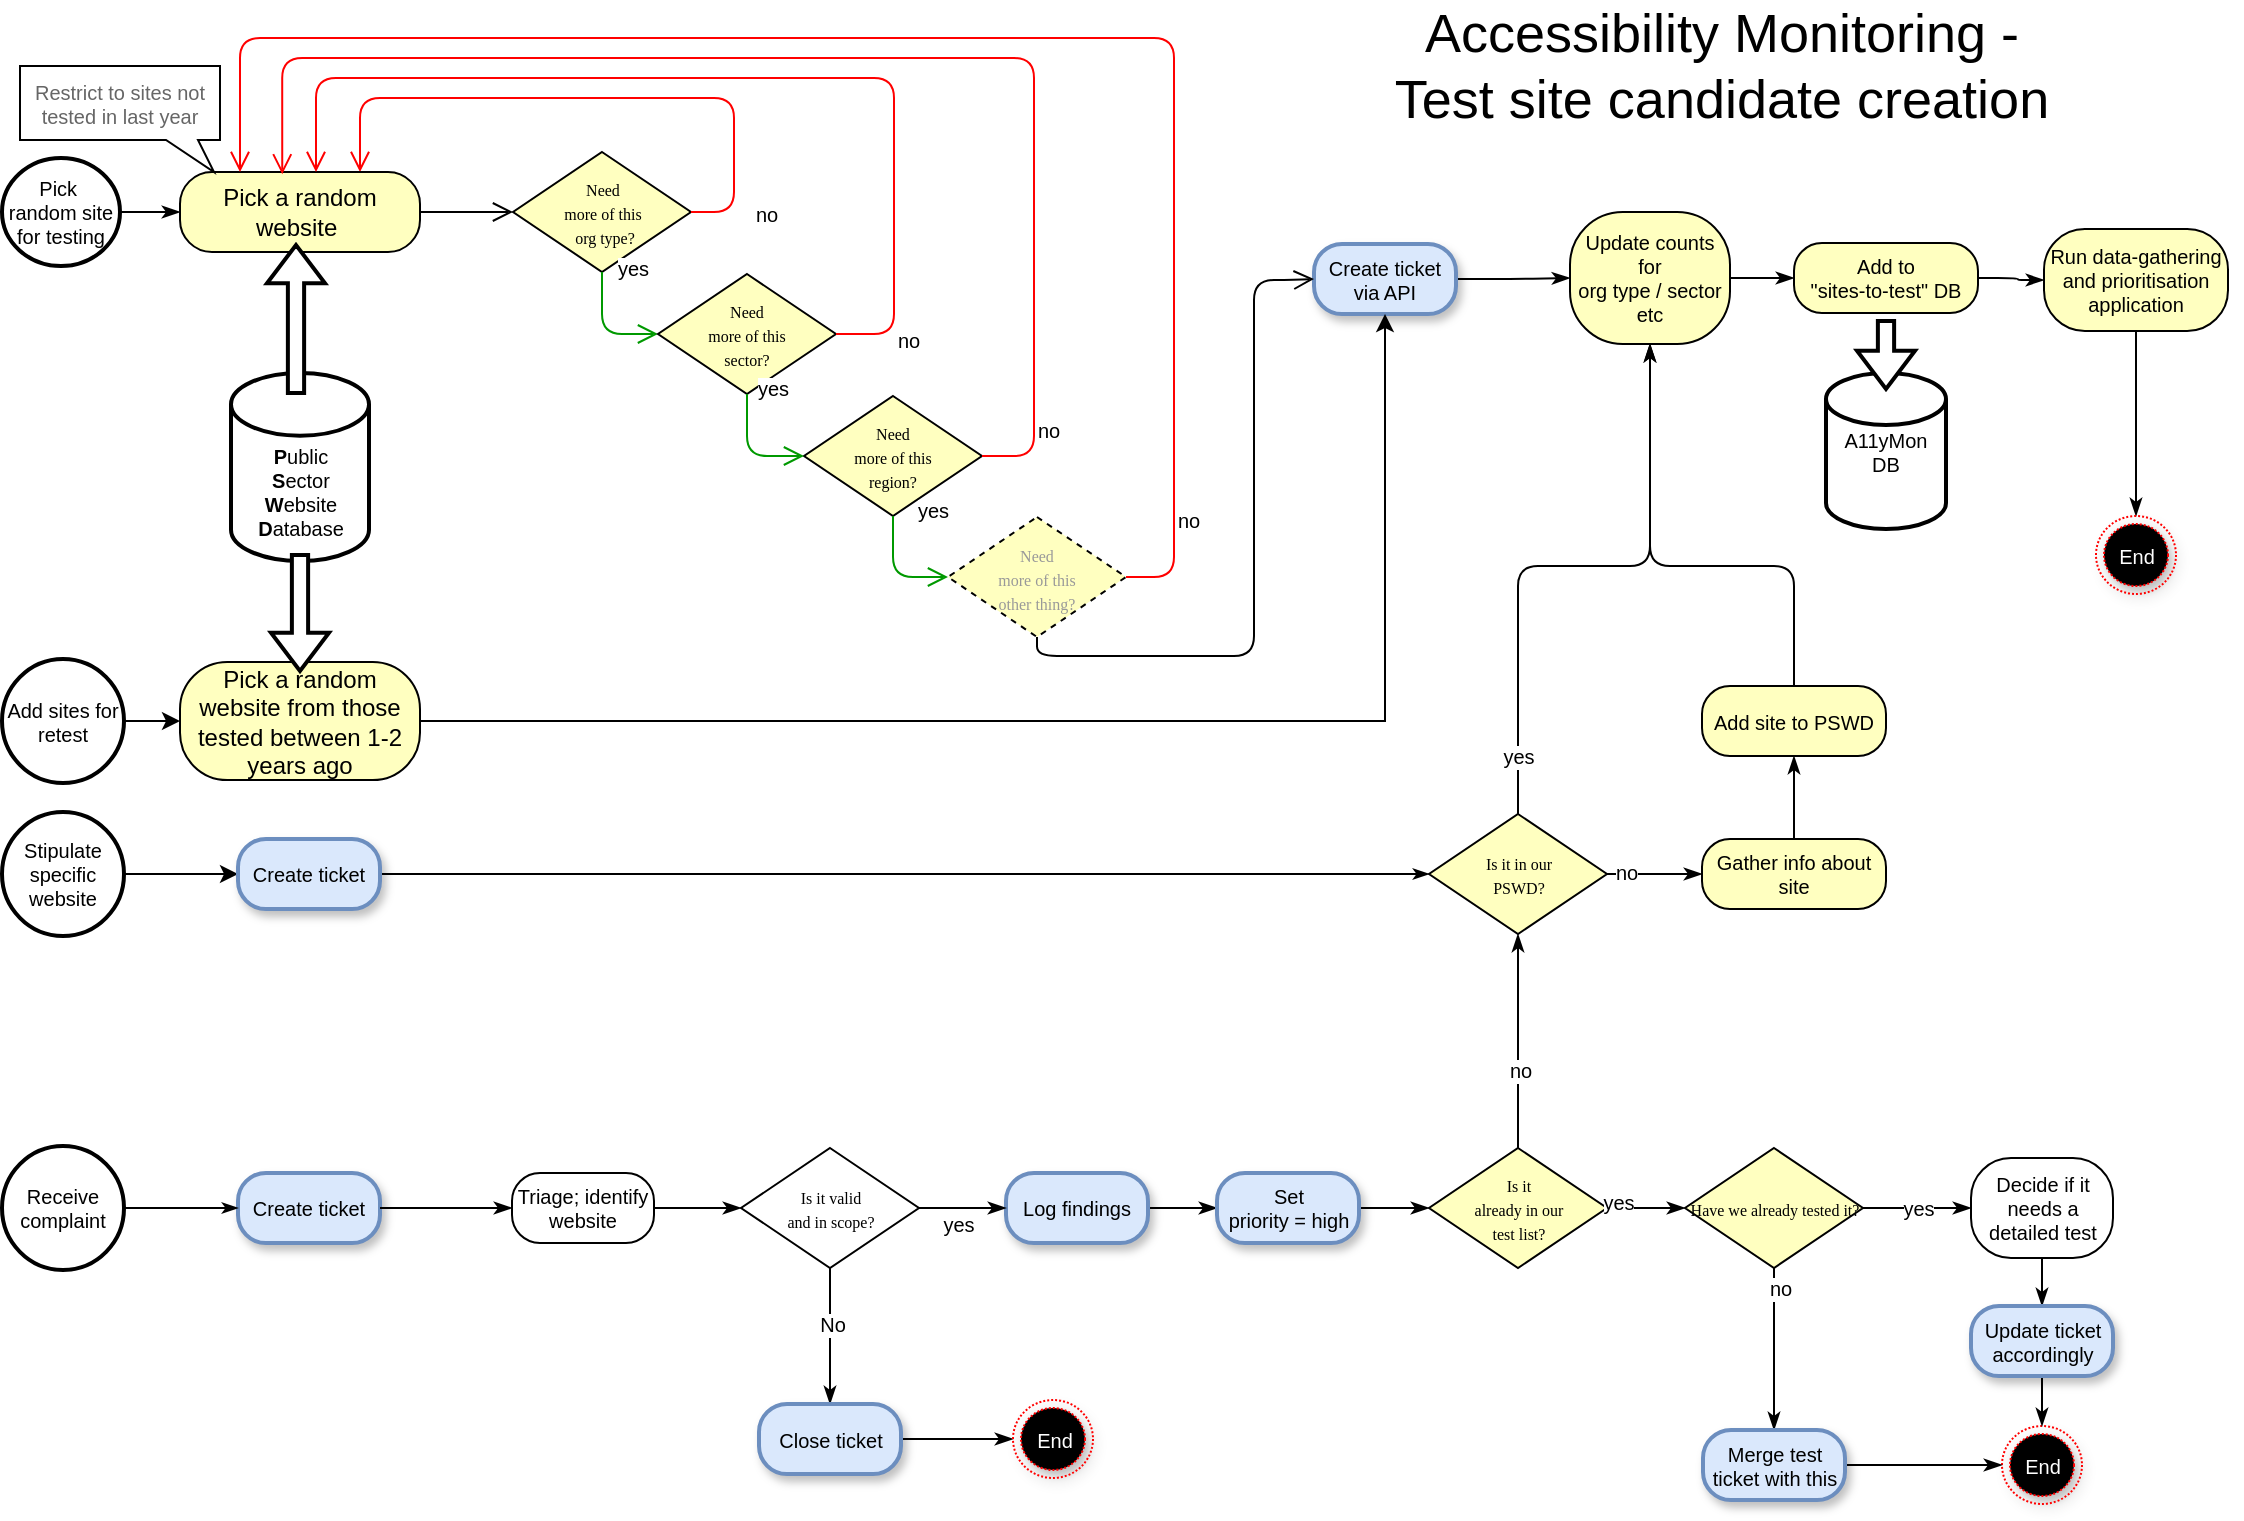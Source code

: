 <mxfile version="13.1.3" type="google" pages="7"><diagram name="Site candidates" id="c7488fd3-1785-93aa-aadb-54a6760d102a"><mxGraphModel dx="2113" dy="511" grid="1" gridSize="10" guides="1" tooltips="1" connect="1" arrows="1" fold="1" page="1" pageScale="1" pageWidth="1169" pageHeight="827" background="#ffffff" math="0" shadow="0"><root><mxCell id="0"/><mxCell id="1" parent="0"/><mxCell id="tLUZlwQlgNv8BOIuDk9o-105" style="edgeStyle=orthogonalEdgeStyle;rounded=1;orthogonalLoop=1;jettySize=auto;html=1;entryX=0;entryY=0.5;entryDx=0;entryDy=0;startArrow=none;startFill=0;endArrow=classicThin;endFill=1;strokeColor=#000000;fontSize=10;fontColor=#000000;" parent="1" source="tLUZlwQlgNv8BOIuDk9o-16" target="tLUZlwQlgNv8BOIuDk9o-25" edge="1"><mxGeometry relative="1" as="geometry"/></mxCell><mxCell id="tLUZlwQlgNv8BOIuDk9o-16" value="Pick&amp;nbsp; random site for testing" style="ellipse;whiteSpace=wrap;html=1;labelBackgroundColor=none;strokeWidth=2;fontFamily=Helvetica;fontSize=10;align=center;" parent="1" vertex="1"><mxGeometry x="-1130" y="86" width="59" height="54" as="geometry"/></mxCell><mxCell id="tLUZlwQlgNv8BOIuDk9o-17" style="edgeStyle=orthogonalEdgeStyle;rounded=1;orthogonalLoop=1;jettySize=auto;html=1;entryX=0;entryY=0.5;entryDx=0;entryDy=0;startArrow=none;startFill=0;endArrow=classicThin;endFill=1;fontSize=10;fontColor=#000000;exitX=1;exitY=0.5;exitDx=0;exitDy=0;" parent="1" source="tLUZlwQlgNv8BOIuDk9o-64" target="tLUZlwQlgNv8BOIuDk9o-48" edge="1"><mxGeometry relative="1" as="geometry"><mxPoint x="-144.0" y="183.167" as="sourcePoint"/></mxGeometry></mxCell><mxCell id="tLUZlwQlgNv8BOIuDk9o-18" value="A11yMon DB" style="strokeWidth=2;html=1;shape=mxgraph.flowchart.database;whiteSpace=wrap;fontSize=10;fontColor=#000000;" parent="1" vertex="1"><mxGeometry x="-218" y="193.5" width="60" height="78" as="geometry"/></mxCell><mxCell id="tLUZlwQlgNv8BOIuDk9o-21" value="&lt;span style=&quot;font-family: &amp;#34;verdana&amp;#34; ; font-size: 8px&quot;&gt;Need &lt;br&gt;more of this&lt;/span&gt;&lt;br style=&quot;font-family: &amp;#34;verdana&amp;#34; ; font-size: 8px&quot;&gt;&lt;span style=&quot;font-family: &amp;#34;verdana&amp;#34; ; font-size: 8px&quot;&gt;&amp;nbsp;org type?&lt;/span&gt;" style="rhombus;whiteSpace=wrap;html=1;fillColor=#ffffc0;strokeColor=#000000;fontSize=10;fontColor=#000000;" parent="1" vertex="1"><mxGeometry x="-874.5" y="83" width="89" height="60" as="geometry"/></mxCell><mxCell id="tLUZlwQlgNv8BOIuDk9o-22" value="yes" style="html=1;align=left;verticalAlign=bottom;endArrow=open;endSize=8;strokeColor=#009900;fontSize=10;fontColor=#000000;entryX=0;entryY=0.5;entryDx=0;entryDy=0;rounded=1;edgeStyle=orthogonalEdgeStyle;exitX=0.5;exitY=1;exitDx=0;exitDy=0;" parent="1" source="tLUZlwQlgNv8BOIuDk9o-21" target="tLUZlwQlgNv8BOIuDk9o-27" edge="1"><mxGeometry x="0.257" y="24" relative="1" as="geometry"><mxPoint x="-750.667" y="113.333" as="targetPoint"/><mxPoint x="-844" y="170" as="sourcePoint"/><mxPoint as="offset"/></mxGeometry></mxCell><mxCell id="tLUZlwQlgNv8BOIuDk9o-23" value="no" style="edgeStyle=orthogonalEdgeStyle;html=1;align=left;verticalAlign=top;endArrow=open;endSize=8;strokeColor=#ff0000;fontSize=10;fontColor=#000000;entryX=0.75;entryY=0;entryDx=0;entryDy=0;exitX=1;exitY=0.5;exitDx=0;exitDy=0;" parent="1" source="tLUZlwQlgNv8BOIuDk9o-21" target="tLUZlwQlgNv8BOIuDk9o-25" edge="1"><mxGeometry x="-0.785" y="-9" relative="1" as="geometry"><mxPoint x="-801" y="43" as="targetPoint"/><mxPoint x="-651.333" y="51.833" as="sourcePoint"/><Array as="points"><mxPoint x="-764" y="113"/><mxPoint x="-764" y="56"/><mxPoint x="-951" y="56"/></Array><mxPoint as="offset"/></mxGeometry></mxCell><mxCell id="tLUZlwQlgNv8BOIuDk9o-24" value="&lt;br&gt;&lt;br&gt;&lt;b&gt;P&lt;/b&gt;ublic &lt;br&gt;&lt;b&gt;S&lt;/b&gt;ector &lt;b&gt;W&lt;/b&gt;ebsite &lt;b&gt;D&lt;/b&gt;atabase" style="strokeWidth=2;html=1;shape=mxgraph.flowchart.database;whiteSpace=wrap;fontSize=10;fontColor=#000000;" parent="1" vertex="1"><mxGeometry x="-1015.5" y="193.5" width="69" height="94" as="geometry"/></mxCell><mxCell id="tLUZlwQlgNv8BOIuDk9o-25" value="&lt;div&gt;&lt;span&gt;Pick a random website&amp;nbsp;&lt;/span&gt;&lt;br&gt;&lt;/div&gt;" style="rounded=1;whiteSpace=wrap;html=1;arcSize=40;fontColor=#000000;fillColor=#ffffc0;strokeColor=#000000;" parent="1" vertex="1"><mxGeometry x="-1041" y="93" width="120" height="40" as="geometry"/></mxCell><mxCell id="tLUZlwQlgNv8BOIuDk9o-26" value="" style="edgeStyle=orthogonalEdgeStyle;html=1;verticalAlign=bottom;endArrow=open;endSize=8;strokeColor=#000000;fontSize=10;fontColor=#000000;entryX=0;entryY=0.5;entryDx=0;entryDy=0;" parent="1" source="tLUZlwQlgNv8BOIuDk9o-25" target="tLUZlwQlgNv8BOIuDk9o-21" edge="1"><mxGeometry relative="1" as="geometry"><mxPoint x="-650" y="356" as="targetPoint"/></mxGeometry></mxCell><mxCell id="tLUZlwQlgNv8BOIuDk9o-27" value="&lt;font face=&quot;verdana&quot;&gt;&lt;span style=&quot;font-size: 8px&quot;&gt;Need &lt;br&gt;more of this &lt;br&gt;sector?&lt;/span&gt;&lt;/font&gt;" style="rhombus;whiteSpace=wrap;html=1;fillColor=#ffffc0;strokeColor=#000000;fontSize=10;fontColor=#000000;" parent="1" vertex="1"><mxGeometry x="-802" y="144" width="89" height="60" as="geometry"/></mxCell><mxCell id="tLUZlwQlgNv8BOIuDk9o-28" value="no" style="edgeStyle=orthogonalEdgeStyle;html=1;align=left;verticalAlign=top;endArrow=open;endSize=8;strokeColor=#ff0000;fontSize=10;fontColor=#000000;exitX=1;exitY=0.5;exitDx=0;exitDy=0;" parent="1" source="tLUZlwQlgNv8BOIuDk9o-27" target="tLUZlwQlgNv8BOIuDk9o-25" edge="1"><mxGeometry x="-0.843" relative="1" as="geometry"><mxPoint x="-831" y="13" as="targetPoint"/><mxPoint x="-630.5" y="93" as="sourcePoint"/><Array as="points"><mxPoint x="-684" y="174"/><mxPoint x="-684" y="46"/><mxPoint x="-973" y="46"/></Array><mxPoint as="offset"/></mxGeometry></mxCell><mxCell id="tLUZlwQlgNv8BOIuDk9o-29" value="&lt;div&gt;&lt;span style=&quot;font-size: 8px ; font-family: &amp;#34;verdana&amp;#34;&quot;&gt;Need&lt;br&gt;more of this&lt;br&gt;region?&lt;/span&gt;&lt;br&gt;&lt;/div&gt;" style="rhombus;whiteSpace=wrap;html=1;fillColor=#ffffc0;strokeColor=#000000;fontSize=10;fontColor=#000000;" parent="1" vertex="1"><mxGeometry x="-729" y="205" width="89" height="60" as="geometry"/></mxCell><mxCell id="tLUZlwQlgNv8BOIuDk9o-30" value="yes" style="edgeStyle=orthogonalEdgeStyle;html=1;align=left;verticalAlign=bottom;endArrow=open;endSize=8;strokeColor=#009900;fontSize=10;fontColor=#000000;entryX=0;entryY=0.5;entryDx=0;entryDy=0;exitX=0.5;exitY=1;exitDx=0;exitDy=0;" parent="1" source="tLUZlwQlgNv8BOIuDk9o-27" target="tLUZlwQlgNv8BOIuDk9o-29" edge="1"><mxGeometry x="0.159" y="25" relative="1" as="geometry"><mxPoint x="-549.667" y="121.333" as="targetPoint"/><mxPoint x="-671.0" y="114.0" as="sourcePoint"/><mxPoint as="offset"/></mxGeometry></mxCell><mxCell id="tLUZlwQlgNv8BOIuDk9o-31" value="no" style="edgeStyle=orthogonalEdgeStyle;html=1;align=left;verticalAlign=top;endArrow=open;endSize=8;strokeColor=#ff0000;fontSize=10;fontColor=#000000;entryX=0.426;entryY=0.029;entryDx=0;entryDy=0;entryPerimeter=0;exitX=1;exitY=0.5;exitDx=0;exitDy=0;" parent="1" source="tLUZlwQlgNv8BOIuDk9o-29" target="tLUZlwQlgNv8BOIuDk9o-25" edge="1"><mxGeometry x="-0.843" relative="1" as="geometry"><mxPoint x="-673.667" y="62.833" as="targetPoint"/><mxPoint x="-596.353" y="85.824" as="sourcePoint"/><Array as="points"><mxPoint x="-614" y="235"/><mxPoint x="-614" y="36"/><mxPoint x="-990" y="36"/></Array><mxPoint as="offset"/></mxGeometry></mxCell><mxCell id="tLUZlwQlgNv8BOIuDk9o-32" value="&lt;div&gt;&lt;span style=&quot;font-size: 8px ; font-family: &amp;#34;verdana&amp;#34;&quot;&gt;Need&lt;br&gt;more of this&lt;br&gt;other thing?&lt;/span&gt;&lt;br&gt;&lt;/div&gt;" style="rhombus;whiteSpace=wrap;html=1;fillColor=#ffffc0;strokeColor=#000000;fontSize=10;fontColor=#999999;dashed=1;" parent="1" vertex="1"><mxGeometry x="-657" y="265.5" width="89" height="60" as="geometry"/></mxCell><mxCell id="tLUZlwQlgNv8BOIuDk9o-33" value="yes" style="edgeStyle=orthogonalEdgeStyle;html=1;align=left;verticalAlign=bottom;endArrow=open;endSize=8;strokeColor=#009900;fontSize=10;fontColor=#000000;exitX=0.5;exitY=1;exitDx=0;exitDy=0;entryX=0;entryY=0.5;entryDx=0;entryDy=0;" parent="1" source="tLUZlwQlgNv8BOIuDk9o-29" target="tLUZlwQlgNv8BOIuDk9o-32" edge="1"><mxGeometry x="0.411" y="25" relative="1" as="geometry"><mxPoint x="-351" y="122" as="targetPoint"/><mxPoint x="-470" y="122" as="sourcePoint"/><mxPoint as="offset"/></mxGeometry></mxCell><mxCell id="tLUZlwQlgNv8BOIuDk9o-34" value="no" style="edgeStyle=orthogonalEdgeStyle;html=1;align=left;verticalAlign=top;endArrow=open;endSize=8;strokeColor=#ff0000;fontSize=10;fontColor=#000000;entryX=0.25;entryY=0;entryDx=0;entryDy=0;exitX=1;exitY=0.5;exitDx=0;exitDy=0;" parent="1" source="tLUZlwQlgNv8BOIuDk9o-32" target="tLUZlwQlgNv8BOIuDk9o-25" edge="1"><mxGeometry x="-0.843" relative="1" as="geometry"><mxPoint x="-693.833" y="72.167" as="targetPoint"/><mxPoint x="-300" y="33" as="sourcePoint"/><Array as="points"><mxPoint x="-544" y="295"/><mxPoint x="-544" y="26"/><mxPoint x="-1011" y="26"/></Array><mxPoint as="offset"/></mxGeometry></mxCell><mxCell id="tLUZlwQlgNv8BOIuDk9o-47" value="" style="verticalLabelPosition=bottom;verticalAlign=top;html=1;strokeWidth=2;shape=mxgraph.arrows2.arrow;dy=0.72;dx=19.17;notch=0;fontSize=10;rotation=-90;" parent="1" vertex="1"><mxGeometry x="-1020" y="152" width="74" height="29" as="geometry"/></mxCell><mxCell id="tLUZlwQlgNv8BOIuDk9o-98" style="edgeStyle=orthogonalEdgeStyle;rounded=1;orthogonalLoop=1;jettySize=auto;html=1;startArrow=none;startFill=0;endArrow=classicThin;endFill=1;strokeColor=#000000;fontSize=10;fontColor=#999999;" parent="1" source="PK27UPXvZghM972Dquej-1" target="tLUZlwQlgNv8BOIuDk9o-97" edge="1"><mxGeometry relative="1" as="geometry"/></mxCell><mxCell id="tLUZlwQlgNv8BOIuDk9o-48" value="Add to &lt;br&gt;&quot;sites-to-test&quot; DB" style="rounded=1;whiteSpace=wrap;html=1;arcSize=40;fontColor=#000000;fillColor=#ffffc0;strokeColor=#000000;fontSize=10;" parent="1" vertex="1"><mxGeometry x="-234" y="128.5" width="92" height="35" as="geometry"/></mxCell><mxCell id="tLUZlwQlgNv8BOIuDk9o-49" value="" style="verticalLabelPosition=bottom;verticalAlign=top;html=1;strokeWidth=2;shape=mxgraph.arrows2.arrow;dy=0.72;dx=19.17;notch=0;fontSize=10;rotation=-90;flipV=1;direction=west;" parent="1" vertex="1"><mxGeometry x="-205" y="170" width="34" height="29" as="geometry"/></mxCell><mxCell id="tLUZlwQlgNv8BOIuDk9o-50" value="Receive complaint" style="strokeWidth=2;html=1;shape=mxgraph.flowchart.start_2;whiteSpace=wrap;fontSize=10;fontColor=#000000;" parent="1" vertex="1"><mxGeometry x="-1130" y="580" width="61" height="62" as="geometry"/></mxCell><mxCell id="tLUZlwQlgNv8BOIuDk9o-63" style="edgeStyle=orthogonalEdgeStyle;rounded=1;orthogonalLoop=1;jettySize=auto;html=1;startArrow=none;startFill=0;endArrow=classicThin;endFill=1;strokeColor=#000000;fontSize=10;fontColor=#999999;" parent="1" source="tLUZlwQlgNv8BOIuDk9o-51" target="tLUZlwQlgNv8BOIuDk9o-64" edge="1"><mxGeometry relative="1" as="geometry"><mxPoint x="-286" y="118.167" as="targetPoint"/></mxGeometry></mxCell><mxCell id="tLUZlwQlgNv8BOIuDk9o-51" value="Create ticket &lt;br&gt;via API" style="rounded=1;whiteSpace=wrap;html=1;arcSize=40;fillColor=#dae8fc;strokeColor=#6c8ebf;fontSize=10;strokeWidth=2;glass=0;comic=0;shadow=1;" parent="1" vertex="1"><mxGeometry x="-474" y="129" width="71" height="35" as="geometry"/></mxCell><mxCell id="tLUZlwQlgNv8BOIuDk9o-52" value="Create ticket " style="rounded=1;whiteSpace=wrap;html=1;arcSize=40;fillColor=#dae8fc;strokeColor=#6c8ebf;fontSize=10;strokeWidth=2;glass=0;comic=0;shadow=1;" parent="1" vertex="1"><mxGeometry x="-1012" y="593.5" width="71" height="35" as="geometry"/></mxCell><mxCell id="tLUZlwQlgNv8BOIuDk9o-53" style="edgeStyle=orthogonalEdgeStyle;rounded=1;html=1;labelBackgroundColor=none;startArrow=none;startFill=0;startSize=5;endArrow=classicThin;endFill=1;endSize=5;jettySize=auto;orthogonalLoop=1;strokeWidth=1;fontFamily=Verdana;fontSize=8;entryX=0;entryY=0.5;entryDx=0;entryDy=0;" parent="1" source="tLUZlwQlgNv8BOIuDk9o-50" target="tLUZlwQlgNv8BOIuDk9o-52" edge="1"><mxGeometry relative="1" as="geometry"><mxPoint x="-424.5" y="198.5" as="sourcePoint"/><mxPoint x="-429" y="242" as="targetPoint"/><Array as="points"><mxPoint x="-1090" y="611"/><mxPoint x="-1090" y="611"/></Array></mxGeometry></mxCell><mxCell id="tLUZlwQlgNv8BOIuDk9o-76" value="" style="edgeStyle=orthogonalEdgeStyle;rounded=1;orthogonalLoop=1;jettySize=auto;html=1;startArrow=none;startFill=0;endArrow=classicThin;endFill=1;strokeColor=#000000;fontSize=10;fontColor=#999999;exitX=0.5;exitY=1;exitDx=0;exitDy=0;" parent="1" source="tLUZlwQlgNv8BOIuDk9o-67" target="tLUZlwQlgNv8BOIuDk9o-75" edge="1"><mxGeometry relative="1" as="geometry"/></mxCell><mxCell id="tLUZlwQlgNv8BOIuDk9o-79" value="No" style="text;html=1;resizable=0;points=[];align=center;verticalAlign=middle;labelBackgroundColor=#ffffff;fontSize=10;fontColor=#000000;" parent="tLUZlwQlgNv8BOIuDk9o-76" vertex="1" connectable="0"><mxGeometry x="-0.176" y="1" relative="1" as="geometry"><mxPoint as="offset"/></mxGeometry></mxCell><mxCell id="tLUZlwQlgNv8BOIuDk9o-91" style="edgeStyle=orthogonalEdgeStyle;rounded=1;orthogonalLoop=1;jettySize=auto;html=1;entryX=0;entryY=0.5;entryDx=0;entryDy=0;startArrow=none;startFill=0;endArrow=classicThin;endFill=1;strokeColor=#000000;fontSize=10;fontColor=#999999;" parent="1" source="tLUZlwQlgNv8BOIuDk9o-54" target="tLUZlwQlgNv8BOIuDk9o-90" edge="1"><mxGeometry relative="1" as="geometry"/></mxCell><mxCell id="tLUZlwQlgNv8BOIuDk9o-54" value="Log findings" style="rounded=1;whiteSpace=wrap;html=1;arcSize=40;fillColor=#dae8fc;strokeColor=#6c8ebf;fontSize=10;strokeWidth=2;glass=0;comic=0;shadow=1;" parent="1" vertex="1"><mxGeometry x="-628" y="593.5" width="71" height="35" as="geometry"/></mxCell><mxCell id="tLUZlwQlgNv8BOIuDk9o-103" style="edgeStyle=orthogonalEdgeStyle;rounded=1;orthogonalLoop=1;jettySize=auto;html=1;entryX=0;entryY=0.5;entryDx=0;entryDy=0;startArrow=none;startFill=0;endArrow=classicThin;endFill=1;strokeColor=#000000;fontSize=10;fontColor=#000000;" parent="1" source="tLUZlwQlgNv8BOIuDk9o-75" target="tLUZlwQlgNv8BOIuDk9o-102" edge="1"><mxGeometry relative="1" as="geometry"/></mxCell><mxCell id="tLUZlwQlgNv8BOIuDk9o-75" value="Close ticket" style="rounded=1;whiteSpace=wrap;html=1;arcSize=40;fillColor=#dae8fc;strokeColor=#6c8ebf;fontSize=10;strokeWidth=2;glass=0;comic=0;shadow=1;" parent="1" vertex="1"><mxGeometry x="-751.5" y="709" width="71" height="35" as="geometry"/></mxCell><mxCell id="tLUZlwQlgNv8BOIuDk9o-55" value="Triage; identify website" style="rounded=1;whiteSpace=wrap;html=1;arcSize=40;fontSize=10;comic=0;" parent="1" vertex="1"><mxGeometry x="-875" y="593.5" width="71" height="35" as="geometry"/></mxCell><mxCell id="fjL7DCvWwRykWcVTuB4N-2" style="edgeStyle=orthogonalEdgeStyle;rounded=0;orthogonalLoop=1;jettySize=auto;html=1;entryX=0;entryY=0.5;entryDx=0;entryDy=0;" parent="1" source="tLUZlwQlgNv8BOIuDk9o-56" target="fjL7DCvWwRykWcVTuB4N-1" edge="1"><mxGeometry relative="1" as="geometry"/></mxCell><mxCell id="tLUZlwQlgNv8BOIuDk9o-56" value="Stipulate specific website" style="strokeWidth=2;html=1;shape=mxgraph.flowchart.start_2;whiteSpace=wrap;fontSize=10;fontColor=#000000;" parent="1" vertex="1"><mxGeometry x="-1130" y="413" width="61" height="62" as="geometry"/></mxCell><mxCell id="tLUZlwQlgNv8BOIuDk9o-57" style="edgeStyle=elbowEdgeStyle;rounded=1;html=1;labelBackgroundColor=none;startArrow=none;startFill=0;startSize=5;endArrow=classicThin;endFill=1;endSize=5;jettySize=auto;orthogonalLoop=1;strokeWidth=1;fontFamily=Verdana;fontSize=8;exitX=1;exitY=0.5;exitDx=0;exitDy=0;entryX=0;entryY=0.5;entryDx=0;entryDy=0;" parent="1" source="fjL7DCvWwRykWcVTuB4N-1" target="tLUZlwQlgNv8BOIuDk9o-66" edge="1"><mxGeometry relative="1" as="geometry"><mxPoint x="-208" y="830" as="sourcePoint"/><mxPoint x="-482" y="859" as="targetPoint"/></mxGeometry></mxCell><mxCell id="tLUZlwQlgNv8BOIuDk9o-58" value="" style="html=1;verticalAlign=bottom;endArrow=open;endSize=8;strokeColor=#000000;fontSize=10;fontColor=#000000;rounded=1;edgeStyle=orthogonalEdgeStyle;exitX=0.5;exitY=1;exitDx=0;exitDy=0;entryX=0;entryY=0.5;entryDx=0;entryDy=0;" parent="1" source="tLUZlwQlgNv8BOIuDk9o-32" target="tLUZlwQlgNv8BOIuDk9o-51" edge="1"><mxGeometry relative="1" as="geometry"><mxPoint x="-399" y="114" as="targetPoint"/><mxPoint x="59" y="93" as="sourcePoint"/><Array as="points"><mxPoint x="-612" y="335"/><mxPoint x="-504" y="335"/><mxPoint x="-504" y="147"/><mxPoint x="-484" y="147"/></Array></mxGeometry></mxCell><mxCell id="tLUZlwQlgNv8BOIuDk9o-60" value="" style="edgeStyle=orthogonalEdgeStyle;rounded=1;orthogonalLoop=1;jettySize=auto;html=1;startArrow=none;startFill=0;endArrow=classicThin;endFill=1;strokeColor=#000000;fontSize=10;fontColor=#999999;" parent="1" source="tLUZlwQlgNv8BOIuDk9o-52" target="tLUZlwQlgNv8BOIuDk9o-55" edge="1"><mxGeometry relative="1" as="geometry"/></mxCell><mxCell id="tLUZlwQlgNv8BOIuDk9o-61" value="" style="edgeStyle=orthogonalEdgeStyle;rounded=1;orthogonalLoop=1;jettySize=auto;html=1;startArrow=none;startFill=0;endArrow=classicThin;endFill=1;strokeColor=#000000;fontSize=10;fontColor=#999999;" parent="1" source="tLUZlwQlgNv8BOIuDk9o-67" target="tLUZlwQlgNv8BOIuDk9o-54" edge="1"><mxGeometry relative="1" as="geometry"/></mxCell><mxCell id="tLUZlwQlgNv8BOIuDk9o-69" value="yes" style="text;html=1;resizable=0;points=[];align=center;verticalAlign=middle;labelBackgroundColor=#ffffff;fontSize=10;fontColor=#000000;" parent="tLUZlwQlgNv8BOIuDk9o-61" vertex="1" connectable="0"><mxGeometry x="-0.241" y="-3" relative="1" as="geometry"><mxPoint x="3" y="5" as="offset"/></mxGeometry></mxCell><mxCell id="tLUZlwQlgNv8BOIuDk9o-62" style="edgeStyle=orthogonalEdgeStyle;rounded=1;orthogonalLoop=1;jettySize=auto;html=1;startArrow=none;startFill=0;endArrow=classicThin;endFill=1;strokeColor=#000000;fontSize=10;fontColor=#999999;entryX=0.5;entryY=0;entryDx=0;entryDy=0;" parent="1" source="tLUZlwQlgNv8BOIuDk9o-109" target="tLUZlwQlgNv8BOIuDk9o-107" edge="1"><mxGeometry relative="1" as="geometry"><mxPoint x="-14" y="180" as="targetPoint"/><Array as="points"/></mxGeometry></mxCell><mxCell id="tLUZlwQlgNv8BOIuDk9o-82" value="no" style="text;html=1;resizable=0;points=[];align=center;verticalAlign=middle;labelBackgroundColor=#ffffff;fontSize=10;fontColor=#000000;" parent="tLUZlwQlgNv8BOIuDk9o-62" vertex="1" connectable="0"><mxGeometry x="-0.747" y="3" relative="1" as="geometry"><mxPoint as="offset"/></mxGeometry></mxCell><mxCell id="tLUZlwQlgNv8BOIuDk9o-64" value="&lt;div style=&quot;font-size: 10px;&quot;&gt;&lt;span style=&quot;font-size: 10px;&quot;&gt;Update counts for &lt;br style=&quot;font-size: 10px;&quot;&gt;org type / sector etc&lt;/span&gt;&lt;br style=&quot;font-size: 10px;&quot;&gt;&lt;/div&gt;" style="rounded=1;whiteSpace=wrap;html=1;arcSize=40;fontColor=#000000;fillColor=#ffffc0;strokeColor=#000000;fontSize=10;" parent="1" vertex="1"><mxGeometry x="-346" y="113" width="80" height="66" as="geometry"/></mxCell><mxCell id="tLUZlwQlgNv8BOIuDk9o-85" style="edgeStyle=orthogonalEdgeStyle;rounded=1;orthogonalLoop=1;jettySize=auto;html=1;startArrow=none;startFill=0;endArrow=classicThin;endFill=1;strokeColor=#000000;fontSize=10;fontColor=#999999;entryX=0.5;entryY=1;entryDx=0;entryDy=0;" parent="1" source="tLUZlwQlgNv8BOIuDk9o-66" target="tLUZlwQlgNv8BOIuDk9o-64" edge="1"><mxGeometry relative="1" as="geometry"><mxPoint x="-314" y="210" as="targetPoint"/><Array as="points"><mxPoint x="-372" y="290"/><mxPoint x="-306" y="290"/></Array></mxGeometry></mxCell><mxCell id="tLUZlwQlgNv8BOIuDk9o-86" value="yes" style="text;html=1;resizable=0;points=[];align=center;verticalAlign=middle;labelBackgroundColor=#ffffff;fontSize=10;fontColor=#000000;" parent="tLUZlwQlgNv8BOIuDk9o-85" vertex="1" connectable="0"><mxGeometry x="-0.636" y="26" relative="1" as="geometry"><mxPoint x="26" y="26" as="offset"/></mxGeometry></mxCell><mxCell id="tLUZlwQlgNv8BOIuDk9o-88" style="edgeStyle=elbowEdgeStyle;rounded=1;orthogonalLoop=1;jettySize=auto;html=1;startArrow=none;startFill=0;endArrow=classicThin;endFill=1;strokeColor=#000000;fontSize=10;fontColor=#999999;elbow=horizontal;" parent="1" source="tLUZlwQlgNv8BOIuDk9o-66" target="tLUZlwQlgNv8BOIuDk9o-92" edge="1"><mxGeometry relative="1" as="geometry"><mxPoint x="-305.5" y="787" as="targetPoint"/></mxGeometry></mxCell><mxCell id="tLUZlwQlgNv8BOIuDk9o-100" value="no" style="text;html=1;resizable=0;points=[];align=center;verticalAlign=middle;labelBackgroundColor=#ffffff;fontSize=10;fontColor=#000000;" parent="tLUZlwQlgNv8BOIuDk9o-88" vertex="1" connectable="0"><mxGeometry x="0.009" y="15" relative="1" as="geometry"><mxPoint x="-15" y="14" as="offset"/></mxGeometry></mxCell><mxCell id="tLUZlwQlgNv8BOIuDk9o-66" value="&lt;font face=&quot;verdana&quot;&gt;&lt;span style=&quot;font-size: 8px&quot;&gt;Is it in our&lt;br&gt;PSWD?&lt;/span&gt;&lt;/font&gt;" style="rhombus;whiteSpace=wrap;html=1;fillColor=#ffffc0;strokeColor=#000000;fontSize=10;fontColor=#000000;" parent="1" vertex="1"><mxGeometry x="-416.5" y="414" width="89" height="60" as="geometry"/></mxCell><mxCell id="tLUZlwQlgNv8BOIuDk9o-67" value="&lt;font face=&quot;verdana&quot;&gt;&lt;span style=&quot;font-size: 8px&quot;&gt;Is it valid &lt;br&gt;and in scope?&lt;/span&gt;&lt;/font&gt;" style="rhombus;whiteSpace=wrap;html=1;fontSize=10;" parent="1" vertex="1"><mxGeometry x="-760.5" y="581" width="89" height="60" as="geometry"/></mxCell><mxCell id="tLUZlwQlgNv8BOIuDk9o-68" value="" style="edgeStyle=orthogonalEdgeStyle;rounded=1;orthogonalLoop=1;jettySize=auto;html=1;startArrow=none;startFill=0;endArrow=classicThin;endFill=1;strokeColor=#000000;fontSize=10;fontColor=#999999;" parent="1" source="tLUZlwQlgNv8BOIuDk9o-55" target="tLUZlwQlgNv8BOIuDk9o-67" edge="1"><mxGeometry relative="1" as="geometry"><mxPoint x="-804" y="611" as="sourcePoint"/><mxPoint x="-628" y="611" as="targetPoint"/></mxGeometry></mxCell><mxCell id="tLUZlwQlgNv8BOIuDk9o-83" style="edgeStyle=elbowEdgeStyle;rounded=1;orthogonalLoop=1;jettySize=auto;html=1;startArrow=none;startFill=0;endArrow=classicThin;endFill=1;strokeColor=#000000;fontSize=10;fontColor=#999999;exitX=0.5;exitY=1;exitDx=0;exitDy=0;" parent="1" source="tLUZlwQlgNv8BOIuDk9o-65" target="tLUZlwQlgNv8BOIuDk9o-66" edge="1"><mxGeometry relative="1" as="geometry"><mxPoint x="-432" y="719" as="targetPoint"/></mxGeometry></mxCell><mxCell id="tLUZlwQlgNv8BOIuDk9o-84" value="no" style="text;html=1;resizable=0;points=[];align=center;verticalAlign=middle;labelBackgroundColor=#ffffff;fontSize=10;fontColor=#999999;" parent="tLUZlwQlgNv8BOIuDk9o-83" vertex="1" connectable="0"><mxGeometry x="-0.757" relative="1" as="geometry"><mxPoint as="offset"/></mxGeometry></mxCell><mxCell id="tLUZlwQlgNv8BOIuDk9o-99" value="&lt;font color=&quot;#000000&quot;&gt;no&lt;/font&gt;" style="text;html=1;resizable=0;points=[];align=center;verticalAlign=middle;labelBackgroundColor=#ffffff;fontSize=10;fontColor=#FFFFFF;" parent="tLUZlwQlgNv8BOIuDk9o-83" vertex="1" connectable="0"><mxGeometry x="0.183" y="-1" relative="1" as="geometry"><mxPoint as="offset"/></mxGeometry></mxCell><mxCell id="tLUZlwQlgNv8BOIuDk9o-65" value="&lt;font face=&quot;verdana&quot;&gt;&lt;span style=&quot;font-size: 8px&quot;&gt;Is it &lt;br&gt;already in our &lt;br&gt;test list?&lt;/span&gt;&lt;/font&gt;" style="rhombus;whiteSpace=wrap;html=1;fillColor=#ffffc0;strokeColor=#000000;fontSize=10;fontColor=#000000;" parent="1" vertex="1"><mxGeometry x="-416.5" y="581" width="89" height="60" as="geometry"/></mxCell><mxCell id="tLUZlwQlgNv8BOIuDk9o-80" style="edgeStyle=orthogonalEdgeStyle;rounded=1;orthogonalLoop=1;jettySize=auto;html=1;startArrow=none;startFill=0;endArrow=classicThin;endFill=1;strokeColor=#000000;fontSize=10;fontColor=#999999;entryX=0;entryY=0.5;entryDx=0;entryDy=0;exitX=1;exitY=0.5;exitDx=0;exitDy=0;" parent="1" source="tLUZlwQlgNv8BOIuDk9o-90" target="tLUZlwQlgNv8BOIuDk9o-65" edge="1"><mxGeometry relative="1" as="geometry"><mxPoint x="-322" y="313" as="targetPoint"/><Array as="points"/><mxPoint x="-557" y="611" as="sourcePoint"/></mxGeometry></mxCell><mxCell id="tLUZlwQlgNv8BOIuDk9o-90" value="Set &lt;br&gt;priority = high" style="rounded=1;whiteSpace=wrap;html=1;arcSize=40;fillColor=#dae8fc;strokeColor=#6c8ebf;fontSize=10;strokeWidth=2;glass=0;comic=0;shadow=1;" parent="1" vertex="1"><mxGeometry x="-522.5" y="593.5" width="71" height="35" as="geometry"/></mxCell><mxCell id="tLUZlwQlgNv8BOIuDk9o-94" style="edgeStyle=elbowEdgeStyle;rounded=1;orthogonalLoop=1;jettySize=auto;html=1;startArrow=none;startFill=0;endArrow=classicThin;endFill=1;strokeColor=#000000;fontSize=10;fontColor=#999999;" parent="1" source="tLUZlwQlgNv8BOIuDk9o-92" target="tLUZlwQlgNv8BOIuDk9o-93" edge="1"><mxGeometry relative="1" as="geometry"/></mxCell><mxCell id="tLUZlwQlgNv8BOIuDk9o-92" value="Gather info about site" style="rounded=1;whiteSpace=wrap;html=1;arcSize=40;fontColor=#000000;fillColor=#ffffc0;strokeColor=#000000;fontSize=10;" parent="1" vertex="1"><mxGeometry x="-280" y="426.5" width="92" height="35" as="geometry"/></mxCell><mxCell id="tLUZlwQlgNv8BOIuDk9o-95" style="edgeStyle=elbowEdgeStyle;rounded=1;orthogonalLoop=1;jettySize=auto;html=1;startArrow=none;startFill=0;endArrow=classicThin;endFill=1;strokeColor=#000000;fontSize=10;fontColor=#999999;exitX=0.5;exitY=0;exitDx=0;exitDy=0;entryX=0.5;entryY=1;entryDx=0;entryDy=0;elbow=vertical;" parent="1" source="tLUZlwQlgNv8BOIuDk9o-93" target="tLUZlwQlgNv8BOIuDk9o-64" edge="1"><mxGeometry relative="1" as="geometry"><mxPoint x="-304" y="270" as="targetPoint"/><Array as="points"><mxPoint x="-270" y="290"/></Array></mxGeometry></mxCell><mxCell id="tLUZlwQlgNv8BOIuDk9o-93" value="Add site to PSWD" style="rounded=1;whiteSpace=wrap;html=1;arcSize=40;fontColor=#000000;fillColor=#ffffc0;strokeColor=#000000;fontSize=10;" parent="1" vertex="1"><mxGeometry x="-280" y="350" width="92" height="35" as="geometry"/></mxCell><mxCell id="tLUZlwQlgNv8BOIuDk9o-97" value="End" style="ellipse;html=1;shape=endState;fillColor=#000000;strokeColor=#ff0000;shadow=1;glass=0;dashed=1;dashPattern=1 1;comic=0;fontSize=10;fontColor=#FFFFFF;" parent="1" vertex="1"><mxGeometry x="-83" y="265" width="40" height="39" as="geometry"/></mxCell><mxCell id="tLUZlwQlgNv8BOIuDk9o-102" value="End" style="ellipse;html=1;shape=endState;fillColor=#000000;strokeColor=#ff0000;shadow=1;glass=0;dashed=1;dashPattern=1 1;comic=0;fontSize=10;fontColor=#FFFFFF;" parent="1" vertex="1"><mxGeometry x="-624.5" y="707" width="40" height="39" as="geometry"/></mxCell><mxCell id="tLUZlwQlgNv8BOIuDk9o-106" value="End" style="ellipse;html=1;shape=endState;fillColor=#000000;strokeColor=#ff0000;shadow=1;glass=0;dashed=1;dashPattern=1 1;comic=0;fontSize=10;fontColor=#FFFFFF;" parent="1" vertex="1"><mxGeometry x="-130" y="720" width="40" height="39" as="geometry"/></mxCell><mxCell id="tLUZlwQlgNv8BOIuDk9o-108" style="edgeStyle=orthogonalEdgeStyle;rounded=1;orthogonalLoop=1;jettySize=auto;html=1;entryX=0;entryY=0.5;entryDx=0;entryDy=0;startArrow=none;startFill=0;endArrow=classicThin;endFill=1;strokeColor=#000000;fontSize=10;fontColor=#000000;" parent="1" source="tLUZlwQlgNv8BOIuDk9o-107" target="tLUZlwQlgNv8BOIuDk9o-106" edge="1"><mxGeometry relative="1" as="geometry"/></mxCell><mxCell id="tLUZlwQlgNv8BOIuDk9o-107" value="Merge test ticket with this" style="rounded=1;whiteSpace=wrap;html=1;arcSize=40;fillColor=#dae8fc;strokeColor=#6c8ebf;fontSize=10;strokeWidth=2;glass=0;comic=0;shadow=1;" parent="1" vertex="1"><mxGeometry x="-279.5" y="722" width="71" height="35" as="geometry"/></mxCell><mxCell id="tLUZlwQlgNv8BOIuDk9o-112" value="yes" style="edgeStyle=orthogonalEdgeStyle;rounded=1;orthogonalLoop=1;jettySize=auto;html=1;startArrow=none;startFill=0;endArrow=classicThin;endFill=1;strokeColor=#000000;fontSize=10;fontColor=#000000;entryX=0;entryY=0.5;entryDx=0;entryDy=0;" parent="1" source="tLUZlwQlgNv8BOIuDk9o-109" target="tLUZlwQlgNv8BOIuDk9o-113" edge="1"><mxGeometry relative="1" as="geometry"><mxPoint x="-150" y="611" as="targetPoint"/></mxGeometry></mxCell><mxCell id="tLUZlwQlgNv8BOIuDk9o-109" value="&lt;font face=&quot;verdana&quot;&gt;&lt;span style=&quot;font-size: 8px&quot;&gt;Have we already tested it?&lt;/span&gt;&lt;/font&gt;" style="rhombus;whiteSpace=wrap;html=1;fillColor=#ffffc0;strokeColor=#000000;fontSize=10;fontColor=#000000;" parent="1" vertex="1"><mxGeometry x="-288.5" y="581" width="89" height="60" as="geometry"/></mxCell><mxCell id="tLUZlwQlgNv8BOIuDk9o-110" style="edgeStyle=orthogonalEdgeStyle;rounded=1;orthogonalLoop=1;jettySize=auto;html=1;startArrow=none;startFill=0;endArrow=classicThin;endFill=1;strokeColor=#000000;fontSize=10;fontColor=#999999;entryX=0;entryY=0.5;entryDx=0;entryDy=0;" parent="1" source="tLUZlwQlgNv8BOIuDk9o-65" target="tLUZlwQlgNv8BOIuDk9o-109" edge="1"><mxGeometry relative="1" as="geometry"><mxPoint x="-160.714" y="611.286" as="targetPoint"/><Array as="points"/><mxPoint x="-327.924" y="611.286" as="sourcePoint"/></mxGeometry></mxCell><mxCell id="tLUZlwQlgNv8BOIuDk9o-111" value="yes" style="text;html=1;resizable=0;points=[];align=center;verticalAlign=middle;labelBackgroundColor=#ffffff;fontSize=10;fontColor=#000000;" parent="tLUZlwQlgNv8BOIuDk9o-110" vertex="1" connectable="0"><mxGeometry x="-0.747" y="3" relative="1" as="geometry"><mxPoint as="offset"/></mxGeometry></mxCell><mxCell id="tLUZlwQlgNv8BOIuDk9o-114" style="edgeStyle=orthogonalEdgeStyle;rounded=1;orthogonalLoop=1;jettySize=auto;html=1;startArrow=none;startFill=0;endArrow=classicThin;endFill=1;strokeColor=#000000;fontSize=10;fontColor=#000000;" parent="1" source="tLUZlwQlgNv8BOIuDk9o-113" edge="1"><mxGeometry relative="1" as="geometry"><mxPoint x="-110" y="660" as="targetPoint"/></mxGeometry></mxCell><mxCell id="tLUZlwQlgNv8BOIuDk9o-113" value="Decide if it needs a detailed test" style="rounded=1;whiteSpace=wrap;html=1;arcSize=40;fontSize=10;comic=0;perimeterSpacing=0;" parent="1" vertex="1"><mxGeometry x="-145.5" y="586" width="71" height="50" as="geometry"/></mxCell><mxCell id="tLUZlwQlgNv8BOIuDk9o-116" style="edgeStyle=orthogonalEdgeStyle;rounded=1;orthogonalLoop=1;jettySize=auto;html=1;entryX=0.5;entryY=0;entryDx=0;entryDy=0;startArrow=none;startFill=0;endArrow=classicThin;endFill=1;strokeColor=#000000;fontSize=10;fontColor=#000000;" parent="1" source="tLUZlwQlgNv8BOIuDk9o-115" target="tLUZlwQlgNv8BOIuDk9o-106" edge="1"><mxGeometry relative="1" as="geometry"/></mxCell><mxCell id="tLUZlwQlgNv8BOIuDk9o-115" value="Update ticket accordingly" style="rounded=1;whiteSpace=wrap;html=1;arcSize=40;fillColor=#dae8fc;strokeColor=#6c8ebf;fontSize=10;strokeWidth=2;glass=0;comic=0;shadow=1;" parent="1" vertex="1"><mxGeometry x="-145.5" y="660" width="71" height="35" as="geometry"/></mxCell><mxCell id="9-z96v65fVwz2CUelOq8-2" value="&lt;span style=&quot;color: rgb(102, 102, 102); text-align: left; font-size: 10px;&quot;&gt;Restrict to sites not tested in last year&lt;/span&gt;" style="whiteSpace=wrap;html=1;shape=mxgraph.basic.rectCallout;dx=19;dy=16;boundedLbl=1;fontSize=10;flipH=1;" parent="1" vertex="1"><mxGeometry x="-1121" y="40" width="100" height="53" as="geometry"/></mxCell><mxCell id="9-z96v65fVwz2CUelOq8-7" style="edgeStyle=orthogonalEdgeStyle;rounded=0;orthogonalLoop=1;jettySize=auto;html=1;fontSize=13;" parent="1" source="9-z96v65fVwz2CUelOq8-3" target="9-z96v65fVwz2CUelOq8-5" edge="1"><mxGeometry relative="1" as="geometry"/></mxCell><mxCell id="9-z96v65fVwz2CUelOq8-3" value="Add sites for retest" style="strokeWidth=2;html=1;shape=mxgraph.flowchart.start_2;whiteSpace=wrap;fontSize=10;fontColor=#000000;" parent="1" vertex="1"><mxGeometry x="-1130" y="336.5" width="61" height="62" as="geometry"/></mxCell><mxCell id="9-z96v65fVwz2CUelOq8-6" style="edgeStyle=orthogonalEdgeStyle;rounded=0;orthogonalLoop=1;jettySize=auto;html=1;entryX=0.5;entryY=1;entryDx=0;entryDy=0;fontSize=13;" parent="1" source="9-z96v65fVwz2CUelOq8-5" target="tLUZlwQlgNv8BOIuDk9o-51" edge="1"><mxGeometry relative="1" as="geometry"/></mxCell><mxCell id="9-z96v65fVwz2CUelOq8-5" value="&lt;div&gt;&lt;span&gt;Pick a random website from those tested between 1-2 years ago&lt;/span&gt;&lt;br&gt;&lt;/div&gt;" style="rounded=1;whiteSpace=wrap;html=1;arcSize=40;fontColor=#000000;fillColor=#ffffc0;strokeColor=#000000;" parent="1" vertex="1"><mxGeometry x="-1041" y="338" width="120" height="59" as="geometry"/></mxCell><mxCell id="PK27UPXvZghM972Dquej-1" value="Run data-gathering and prioritisation application" style="rounded=1;whiteSpace=wrap;html=1;arcSize=40;fontColor=#000000;fillColor=#ffffc0;strokeColor=#000000;fontSize=10;" parent="1" vertex="1"><mxGeometry x="-109" y="121.5" width="92" height="51" as="geometry"/></mxCell><mxCell id="PK27UPXvZghM972Dquej-2" style="edgeStyle=orthogonalEdgeStyle;rounded=1;orthogonalLoop=1;jettySize=auto;html=1;startArrow=none;startFill=0;endArrow=classicThin;endFill=1;strokeColor=#000000;fontSize=10;fontColor=#999999;" parent="1" source="tLUZlwQlgNv8BOIuDk9o-48" target="PK27UPXvZghM972Dquej-1" edge="1"><mxGeometry relative="1" as="geometry"><mxPoint x="-142" y="146" as="sourcePoint"/><mxPoint x="-64" y="265" as="targetPoint"/></mxGeometry></mxCell><mxCell id="9-z96v65fVwz2CUelOq8-4" value="" style="verticalLabelPosition=bottom;verticalAlign=top;html=1;strokeWidth=2;shape=mxgraph.arrows2.arrow;dy=0.72;dx=19.17;notch=0;fontSize=10;rotation=-90;direction=west;" parent="1" vertex="1"><mxGeometry x="-1010" y="299" width="58" height="29" as="geometry"/></mxCell><mxCell id="sGcWj35IEwfqjXVy2HDt-1" value="Accessibility Monitoring - &lt;br&gt;Test site candidate creation" style="text;html=1;strokeColor=none;fillColor=none;align=center;verticalAlign=middle;whiteSpace=wrap;rounded=0;fontSize=27;" parent="1" vertex="1"><mxGeometry x="-530" y="30" width="520" height="20" as="geometry"/></mxCell><mxCell id="fjL7DCvWwRykWcVTuB4N-1" value="Create ticket " style="rounded=1;whiteSpace=wrap;html=1;arcSize=40;fillColor=#dae8fc;strokeColor=#6c8ebf;fontSize=10;strokeWidth=2;glass=0;comic=0;shadow=1;" parent="1" vertex="1"><mxGeometry x="-1012" y="426.5" width="71" height="35" as="geometry"/></mxCell></root></mxGraphModel></diagram><diagram id="XcgCC7bH7WjhVpZ92LUe" name="Prioritisation"><mxGraphModel dx="1363" dy="736" grid="1" gridSize="10" guides="1" tooltips="1" connect="1" arrows="1" fold="1" page="1" pageScale="1" pageWidth="827" pageHeight="1169" math="0" shadow="0"><root><mxCell id="liSdJ0Em6uuLkysAZnb4-0"/><mxCell id="liSdJ0Em6uuLkysAZnb4-1" parent="liSdJ0Em6uuLkysAZnb4-0"/><mxCell id="R5oXS74LzKnDUU4td2E3-3" style="edgeStyle=orthogonalEdgeStyle;rounded=0;orthogonalLoop=1;jettySize=auto;html=1;exitX=1;exitY=0.5;exitDx=0;exitDy=0;exitPerimeter=0;" parent="liSdJ0Em6uuLkysAZnb4-1" source="liSdJ0Em6uuLkysAZnb4-2" target="R5oXS74LzKnDUU4td2E3-1" edge="1"><mxGeometry relative="1" as="geometry"/></mxCell><mxCell id="R5oXS74LzKnDUU4td2E3-4" value="no" style="text;html=1;align=center;verticalAlign=middle;resizable=0;points=[];;labelBackgroundColor=#ffffff;" parent="R5oXS74LzKnDUU4td2E3-3" vertex="1" connectable="0"><mxGeometry x="0.156" y="-2" relative="1" as="geometry"><mxPoint as="offset"/></mxGeometry></mxCell><mxCell id="R5oXS74LzKnDUU4td2E3-6" style="edgeStyle=orthogonalEdgeStyle;rounded=0;orthogonalLoop=1;jettySize=auto;html=1;exitX=0;exitY=0.5;exitDx=0;exitDy=0;exitPerimeter=0;" parent="liSdJ0Em6uuLkysAZnb4-1" source="liSdJ0Em6uuLkysAZnb4-2" target="R5oXS74LzKnDUU4td2E3-5" edge="1"><mxGeometry relative="1" as="geometry"/></mxCell><mxCell id="R5oXS74LzKnDUU4td2E3-7" value="yes" style="text;html=1;align=center;verticalAlign=middle;resizable=0;points=[];;labelBackgroundColor=#ffffff;" parent="R5oXS74LzKnDUU4td2E3-6" vertex="1" connectable="0"><mxGeometry x="-0.5" y="26" relative="1" as="geometry"><mxPoint x="-27" y="26" as="offset"/></mxGeometry></mxCell><mxCell id="liSdJ0Em6uuLkysAZnb4-2" value="Does it have &lt;br&gt;an accessibility statement?" style="strokeWidth=2;html=1;shape=mxgraph.flowchart.decision;whiteSpace=wrap;fontSize=12;fillColor=#fff2cc;strokeColor=#d6b656;" parent="liSdJ0Em6uuLkysAZnb4-1" vertex="1"><mxGeometry x="307.5" y="597.5" width="140" height="100" as="geometry"/></mxCell><mxCell id="I3naQTWKtDNtiZmqYVyi-1" style="edgeStyle=orthogonalEdgeStyle;rounded=0;orthogonalLoop=1;jettySize=auto;html=1;" parent="liSdJ0Em6uuLkysAZnb4-1" source="liSdJ0Em6uuLkysAZnb4-3" target="I3naQTWKtDNtiZmqYVyi-0" edge="1"><mxGeometry relative="1" as="geometry"/></mxCell><mxCell id="liSdJ0Em6uuLkysAZnb4-3" value="Run aXe on site" style="rounded=1;whiteSpace=wrap;html=1;absoluteArcSize=1;arcSize=14;strokeWidth=2;fontSize=10;fillColor=#fff2cc;strokeColor=#d6b656;" parent="liSdJ0Em6uuLkysAZnb4-1" vertex="1"><mxGeometry x="327.5" y="367.5" width="100" height="50" as="geometry"/></mxCell><mxCell id="XVPMm0B-QhOk6eMTYEZt-3" style="edgeStyle=orthogonalEdgeStyle;rounded=0;orthogonalLoop=1;jettySize=auto;html=1;entryX=0.5;entryY=0;entryDx=0;entryDy=0;entryPerimeter=0;fontSize=10;" parent="liSdJ0Em6uuLkysAZnb4-1" source="ffyUWVvPGjdO3Hnkh_cI-0" target="XVPMm0B-QhOk6eMTYEZt-1" edge="1"><mxGeometry relative="1" as="geometry"/></mxCell><mxCell id="XVPMm0B-QhOk6eMTYEZt-4" style="edgeStyle=orthogonalEdgeStyle;rounded=0;orthogonalLoop=1;jettySize=auto;html=1;fontSize=10;" parent="liSdJ0Em6uuLkysAZnb4-1" source="ffyUWVvPGjdO3Hnkh_cI-0" target="XVPMm0B-QhOk6eMTYEZt-2" edge="1"><mxGeometry relative="1" as="geometry"/></mxCell><mxCell id="ffyUWVvPGjdO3Hnkh_cI-0" value="Run a crawler on domain." style="rounded=1;whiteSpace=wrap;html=1;absoluteArcSize=1;arcSize=14;strokeWidth=2;fontSize=10;fillColor=#fff2cc;strokeColor=#d6b656;" parent="liSdJ0Em6uuLkysAZnb4-1" vertex="1"><mxGeometry x="327.5" y="130" width="100" height="50" as="geometry"/></mxCell><mxCell id="XVPMm0B-QhOk6eMTYEZt-10" style="edgeStyle=orthogonalEdgeStyle;rounded=0;orthogonalLoop=1;jettySize=auto;html=1;fontSize=10;exitX=0.6;exitY=0.5;exitDx=0;exitDy=0;exitPerimeter=0;dashed=1;" parent="liSdJ0Em6uuLkysAZnb4-1" source="XVPMm0B-QhOk6eMTYEZt-1" target="XVPMm0B-QhOk6eMTYEZt-9" edge="1"><mxGeometry relative="1" as="geometry"><mxPoint x="427.5" y="345" as="sourcePoint"/><Array as="points"><mxPoint x="527.5" y="255.5"/></Array></mxGeometry></mxCell><mxCell id="XVPMm0B-QhOk6eMTYEZt-1" value="Locate key pages" style="aspect=fixed;pointerEvents=1;shadow=0;dashed=0;html=1;strokeColor=#d6b656;labelPosition=center;verticalLabelPosition=bottom;verticalAlign=top;align=center;fillColor=#fff2cc;shape=mxgraph.mscae.enterprise.filter;fontSize=10;" parent="liSdJ0Em6uuLkysAZnb4-1" vertex="1"><mxGeometry x="402.5" y="232.5" width="50" height="45" as="geometry"/></mxCell><mxCell id="XVPMm0B-QhOk6eMTYEZt-6" style="edgeStyle=orthogonalEdgeStyle;rounded=0;orthogonalLoop=1;jettySize=auto;html=1;fontSize=10;dashed=1;" parent="liSdJ0Em6uuLkysAZnb4-1" source="XVPMm0B-QhOk6eMTYEZt-2" target="XVPMm0B-QhOk6eMTYEZt-8" edge="1"><mxGeometry relative="1" as="geometry"><mxPoint x="327.5" y="340" as="targetPoint"/></mxGeometry></mxCell><mxCell id="XVPMm0B-QhOk6eMTYEZt-2" value="Parse results" style="aspect=fixed;pointerEvents=1;shadow=0;dashed=0;html=1;strokeColor=#d6b656;labelPosition=center;verticalLabelPosition=bottom;verticalAlign=top;align=center;fillColor=#fff2cc;shape=mxgraph.mscae.enterprise.filter;fontSize=10;" parent="liSdJ0Em6uuLkysAZnb4-1" vertex="1"><mxGeometry x="302.5" y="232.5" width="50" height="45" as="geometry"/></mxCell><mxCell id="XVPMm0B-QhOk6eMTYEZt-11" style="edgeStyle=orthogonalEdgeStyle;rounded=0;orthogonalLoop=1;jettySize=auto;html=1;fontSize=10;exitX=0.5;exitY=1;exitDx=0;exitDy=0;exitPerimeter=0;" parent="liSdJ0Em6uuLkysAZnb4-1" source="XVPMm0B-QhOk6eMTYEZt-2" target="liSdJ0Em6uuLkysAZnb4-3" edge="1"><mxGeometry relative="1" as="geometry"/></mxCell><mxCell id="XVPMm0B-QhOk6eMTYEZt-8" value="&lt;span style=&quot;white-space: normal&quot;&gt;Test Sources &lt;br&gt;Database&lt;/span&gt;" style="shape=cylinder;whiteSpace=wrap;html=1;boundedLbl=1;backgroundOutline=1;strokeColor=#d6b656;fillColor=#fff2cc;fontSize=10;" parent="liSdJ0Em6uuLkysAZnb4-1" vertex="1"><mxGeometry x="207.5" y="300" width="60" height="80" as="geometry"/></mxCell><mxCell id="XVPMm0B-QhOk6eMTYEZt-12" style="edgeStyle=orthogonalEdgeStyle;rounded=0;orthogonalLoop=1;jettySize=auto;html=1;entryX=0.5;entryY=0;entryDx=0;entryDy=0;fontSize=10;exitX=0.5;exitY=1;exitDx=0;exitDy=0;exitPerimeter=0;" parent="liSdJ0Em6uuLkysAZnb4-1" source="XVPMm0B-QhOk6eMTYEZt-1" target="liSdJ0Em6uuLkysAZnb4-3" edge="1"><mxGeometry relative="1" as="geometry"/></mxCell><mxCell id="XVPMm0B-QhOk6eMTYEZt-9" value="&lt;span style=&quot;white-space: normal&quot;&gt;Public Sector Website Database&lt;/span&gt;" style="shape=cylinder;whiteSpace=wrap;html=1;boundedLbl=1;backgroundOutline=1;strokeColor=#d6b656;fillColor=#fff2cc;fontSize=10;" parent="liSdJ0Em6uuLkysAZnb4-1" vertex="1"><mxGeometry x="497.5" y="300" width="60" height="80" as="geometry"/></mxCell><mxCell id="R5oXS74LzKnDUU4td2E3-0" style="edgeStyle=orthogonalEdgeStyle;rounded=0;orthogonalLoop=1;jettySize=auto;html=1;" parent="liSdJ0Em6uuLkysAZnb4-1" source="I3naQTWKtDNtiZmqYVyi-0" target="liSdJ0Em6uuLkysAZnb4-2" edge="1"><mxGeometry relative="1" as="geometry"/></mxCell><mxCell id="I3naQTWKtDNtiZmqYVyi-0" value="A11yMon DB" style="shape=cylinder;whiteSpace=wrap;html=1;boundedLbl=1;backgroundOutline=1;strokeColor=#d6b656;fillColor=#fff2cc;fontSize=10;" parent="liSdJ0Em6uuLkysAZnb4-1" vertex="1"><mxGeometry x="347.5" y="467.5" width="60" height="80" as="geometry"/></mxCell><mxCell id="R5oXS74LzKnDUU4td2E3-10" style="edgeStyle=orthogonalEdgeStyle;rounded=0;orthogonalLoop=1;jettySize=auto;html=1;" parent="liSdJ0Em6uuLkysAZnb4-1" source="R5oXS74LzKnDUU4td2E3-1" target="R5oXS74LzKnDUU4td2E3-8" edge="1"><mxGeometry relative="1" as="geometry"/></mxCell><mxCell id="R5oXS74LzKnDUU4td2E3-1" value="Set priority to &quot;medium&quot;" style="rounded=1;whiteSpace=wrap;html=1;fillColor=#dae8fc;strokeColor=#6c8ebf;" parent="liSdJ0Em6uuLkysAZnb4-1" vertex="1"><mxGeometry x="407.5" y="727.5" width="120" height="60" as="geometry"/></mxCell><mxCell id="R5oXS74LzKnDUU4td2E3-9" style="edgeStyle=orthogonalEdgeStyle;rounded=0;orthogonalLoop=1;jettySize=auto;html=1;entryX=0.5;entryY=0;entryDx=0;entryDy=0;entryPerimeter=0;" parent="liSdJ0Em6uuLkysAZnb4-1" source="R5oXS74LzKnDUU4td2E3-5" target="R5oXS74LzKnDUU4td2E3-8" edge="1"><mxGeometry relative="1" as="geometry"/></mxCell><mxCell id="R5oXS74LzKnDUU4td2E3-5" value="Set priority to &quot;low&quot;" style="rounded=1;whiteSpace=wrap;html=1;fillColor=#dae8fc;strokeColor=#6c8ebf;" parent="liSdJ0Em6uuLkysAZnb4-1" vertex="1"><mxGeometry x="227.5" y="727.5" width="120" height="60" as="geometry"/></mxCell><mxCell id="R5oXS74LzKnDUU4td2E3-13" style="edgeStyle=orthogonalEdgeStyle;rounded=0;orthogonalLoop=1;jettySize=auto;html=1;exitX=1;exitY=0.5;exitDx=0;exitDy=0;exitPerimeter=0;" parent="liSdJ0Em6uuLkysAZnb4-1" source="R5oXS74LzKnDUU4td2E3-8" target="R5oXS74LzKnDUU4td2E3-12" edge="1"><mxGeometry relative="1" as="geometry"/></mxCell><mxCell id="R5oXS74LzKnDUU4td2E3-14" value="yes" style="text;html=1;align=center;verticalAlign=middle;resizable=0;points=[];;labelBackgroundColor=#ffffff;" parent="R5oXS74LzKnDUU4td2E3-13" vertex="1" connectable="0"><mxGeometry x="-0.4" y="-14" relative="1" as="geometry"><mxPoint as="offset"/></mxGeometry></mxCell><mxCell id="R5oXS74LzKnDUU4td2E3-16" style="edgeStyle=orthogonalEdgeStyle;rounded=0;orthogonalLoop=1;jettySize=auto;html=1;" parent="liSdJ0Em6uuLkysAZnb4-1" source="R5oXS74LzKnDUU4td2E3-8" target="R5oXS74LzKnDUU4td2E3-15" edge="1"><mxGeometry relative="1" as="geometry"/></mxCell><mxCell id="R5oXS74LzKnDUU4td2E3-8" value="Is it from a complaint?" style="strokeWidth=2;html=1;shape=mxgraph.flowchart.decision;whiteSpace=wrap;fontSize=12;fillColor=#fff2cc;strokeColor=#d6b656;" parent="liSdJ0Em6uuLkysAZnb4-1" vertex="1"><mxGeometry x="327.5" y="847.5" width="100" height="100" as="geometry"/></mxCell><mxCell id="R5oXS74LzKnDUU4td2E3-17" style="edgeStyle=orthogonalEdgeStyle;rounded=0;orthogonalLoop=1;jettySize=auto;html=1;exitX=0.5;exitY=1;exitDx=0;exitDy=0;" parent="liSdJ0Em6uuLkysAZnb4-1" source="R5oXS74LzKnDUU4td2E3-12" target="R5oXS74LzKnDUU4td2E3-15" edge="1"><mxGeometry relative="1" as="geometry"/></mxCell><mxCell id="R5oXS74LzKnDUU4td2E3-12" value="Set priority to &quot;high&quot;" style="rounded=1;whiteSpace=wrap;html=1;fillColor=#dae8fc;strokeColor=#6c8ebf;" parent="liSdJ0Em6uuLkysAZnb4-1" vertex="1"><mxGeometry x="497.5" y="867.5" width="120" height="60" as="geometry"/></mxCell><mxCell id="R5oXS74LzKnDUU4td2E3-15" value="Mark ready for testing" style="strokeWidth=2;html=1;shape=mxgraph.flowchart.terminator;whiteSpace=wrap;fillColor=#dae8fc;strokeColor=#6c8ebf;" parent="liSdJ0Em6uuLkysAZnb4-1" vertex="1"><mxGeometry x="327.5" y="1037.5" width="100" height="60" as="geometry"/></mxCell><mxCell id="Ci5gNrGYLB9qha6woLsI-0" value="&lt;p style=&quot;line-height: 0% ; font-size: 14px&quot;&gt;&lt;span style=&quot;white-space: normal ; font-size: 14px&quot;&gt;&lt;font style=&quot;font-size: 14px&quot;&gt;&lt;b style=&quot;font-size: 14px&quot;&gt;Zendesk priority level:&lt;/b&gt;&lt;br style=&quot;font-size: 14px&quot;&gt;&lt;/font&gt;&lt;/span&gt;&lt;/p&gt;&lt;ul style=&quot;font-size: 14px&quot;&gt;&lt;li style=&quot;font-size: 14px&quot;&gt;&lt;span style=&quot;white-space: normal ; font-size: 14px&quot;&gt;&lt;font style=&quot;font-size: 14px&quot;&gt;Low = default for test queue&lt;/font&gt;&lt;/span&gt;&lt;/li&gt;&lt;li style=&quot;font-size: 14px&quot;&gt;&lt;span style=&quot;white-space: normal ; font-size: 14px&quot;&gt;&lt;font style=&quot;font-size: 14px&quot;&gt;Medium = No accessibility statement&lt;/font&gt;&lt;/span&gt;&lt;/li&gt;&lt;li style=&quot;font-size: 14px&quot;&gt;&lt;span style=&quot;white-space: normal ; font-size: 14px&quot;&gt;&lt;font style=&quot;font-size: 14px&quot;&gt;High = complaints&lt;/font&gt;&lt;/span&gt;&lt;/li&gt;&lt;/ul&gt;&lt;p style=&quot;font-size: 14px&quot;&gt;&lt;/p&gt;" style="rounded=1;whiteSpace=wrap;html=1;fontSize=14;align=left;shadow=1;comic=0;spacingLeft=5;glass=0;fillColor=#dae8fc;strokeColor=#6c8ebf;" parent="liSdJ0Em6uuLkysAZnb4-1" vertex="1"><mxGeometry x="496" y="72.5" width="304" height="115" as="geometry"/></mxCell><mxCell id="SWybjCR9OPaUjeDaFgHc-0" value="Automation run on each domain as it is placed in the queue&amp;nbsp;" style="text;html=1;strokeColor=none;fillColor=none;align=center;verticalAlign=middle;whiteSpace=wrap;rounded=0;fontSize=20;fontStyle=1;fontFamily=Tahoma;" parent="liSdJ0Em6uuLkysAZnb4-1" vertex="1"><mxGeometry x="20" y="10" width="780" height="52" as="geometry"/></mxCell><mxCell id="SWybjCR9OPaUjeDaFgHc-3" style="edgeStyle=orthogonalEdgeStyle;rounded=0;orthogonalLoop=1;jettySize=auto;html=1;entryX=0.5;entryY=0;entryDx=0;entryDy=0;dashed=1;fontFamily=Tahoma;fontSize=20;" parent="liSdJ0Em6uuLkysAZnb4-1" source="SWybjCR9OPaUjeDaFgHc-2" target="ffyUWVvPGjdO3Hnkh_cI-0" edge="1"><mxGeometry relative="1" as="geometry"/></mxCell><mxCell id="SWybjCR9OPaUjeDaFgHc-2" value="" style="strokeWidth=2;html=1;shape=mxgraph.flowchart.start_2;whiteSpace=wrap;shadow=1;comic=1;fontFamily=Tahoma;fontSize=20;" parent="liSdJ0Em6uuLkysAZnb4-1" vertex="1"><mxGeometry x="362.5" y="72.5" width="30" height="27" as="geometry"/></mxCell><mxCell id="BkQwgLrW7FquAbA9G993-0" value="" style="strokeWidth=1;shadow=0;dashed=0;align=center;html=1;shape=mxgraph.mockup.text.callout;linkText=;textSize=17;textColor=#666666;callDir=SW;callStyle=line;fontSize=17;fontColor=#666666;align=left;verticalAlign=bottom;strokeColor=#666666;" parent="liSdJ0Em6uuLkysAZnb4-1" vertex="1"><mxGeometry x="120" y="150" width="210" height="37.5" as="geometry"/></mxCell><mxCell id="BkQwgLrW7FquAbA9G993-2" value="&lt;font style=&quot;color: rgb(102, 102, 102); white-space: nowrap;&quot;&gt;Find:&lt;br&gt;&lt;/font&gt;&lt;ul style=&quot;color: rgb(102, 102, 102); white-space: nowrap;&quot;&gt;&lt;li&gt;Home page&lt;/li&gt;&lt;li&gt;Accessibility Statement&lt;/li&gt;&lt;li&gt;Contact details&lt;/li&gt;&lt;li&gt;A form&lt;/li&gt;&lt;li&gt;A PDF/Word doc&lt;/li&gt;&lt;/ul&gt;" style="text;html=1;strokeColor=none;fillColor=none;align=left;verticalAlign=middle;whiteSpace=wrap;rounded=0;" parent="liSdJ0Em6uuLkysAZnb4-1" vertex="1"><mxGeometry x="60" y="163.5" width="150" height="114" as="geometry"/></mxCell></root></mxGraphModel></diagram><diagram name="test procedure" id="hSQHfUmvQIruJfN4AvEc"><mxGraphModel dx="1136" dy="642" grid="1" gridSize="10" guides="1" tooltips="1" connect="1" arrows="1" fold="1" page="1" pageScale="1" pageWidth="1169" pageHeight="827" background="#ffffff" math="0" shadow="0"><root><mxCell id="0cNBN5VcTZ9XH0O25tjh-0"/><mxCell id="0cNBN5VcTZ9XH0O25tjh-1" parent="0cNBN5VcTZ9XH0O25tjh-0"/><mxCell id="0cNBN5VcTZ9XH0O25tjh-2" value="Accessibility Monitoring Test Procedure" style="swimlane;html=1;childLayout=stackLayout;horizontal=1;startSize=20;horizontalStack=0;rounded=0;shadow=0;labelBackgroundColor=none;strokeWidth=1;fontFamily=Verdana;fontSize=17;align=center;fontColor=#666666;" parent="0cNBN5VcTZ9XH0O25tjh-1" vertex="1"><mxGeometry y="27" width="1150" height="783" as="geometry"/></mxCell><mxCell id="0cNBN5VcTZ9XH0O25tjh-40" value="Zendesk" style="swimlane;html=1;startSize=20;horizontal=0;" parent="0cNBN5VcTZ9XH0O25tjh-2" vertex="1"><mxGeometry y="20" width="1150" height="200" as="geometry"/></mxCell><mxCell id="4fOJ6W8cTsMyMnIhEPkN-11" style="edgeStyle=orthogonalEdgeStyle;rounded=0;orthogonalLoop=1;jettySize=auto;html=1;fontSize=10;" parent="0cNBN5VcTZ9XH0O25tjh-40" source="0cNBN5VcTZ9XH0O25tjh-42" target="4fOJ6W8cTsMyMnIhEPkN-10" edge="1"><mxGeometry relative="1" as="geometry"/></mxCell><mxCell id="0cNBN5VcTZ9XH0O25tjh-42" value="Save (link to) report" style="rounded=1;whiteSpace=wrap;html=1;arcSize=40;fillColor=#dae8fc;strokeColor=#6c8ebf;fontSize=10;" parent="0cNBN5VcTZ9XH0O25tjh-40" vertex="1"><mxGeometry x="634" y="100.5" width="92" height="35" as="geometry"/></mxCell><mxCell id="aKPdaUn_sS2HdfQlDE9i-7" style="edgeStyle=orthogonalEdgeStyle;rounded=0;orthogonalLoop=1;jettySize=auto;html=1;" parent="0cNBN5VcTZ9XH0O25tjh-40" source="UMdRylrHITB1HdrKGrra-1" target="aKPdaUn_sS2HdfQlDE9i-4" edge="1"><mxGeometry relative="1" as="geometry"/></mxCell><mxCell id="UMdRylrHITB1HdrKGrra-1" value="Update to show it's been picked up" style="rounded=1;whiteSpace=wrap;html=1;labelBackgroundColor=none;fontFamily=Helvetica;fontSize=10;align=center;fillColor=#dae8fc;arcSize=40;strokeColor=#6c8ebf;" parent="0cNBN5VcTZ9XH0O25tjh-40" vertex="1"><mxGeometry x="89" y="107" width="70" height="37" as="geometry"/></mxCell><mxCell id="aKPdaUn_sS2HdfQlDE9i-4" value="Open corresponding test page in our system" style="rounded=1;whiteSpace=wrap;html=1;labelBackgroundColor=none;fontFamily=Helvetica;fontSize=10;align=center;fillColor=#dae8fc;arcSize=40;strokeColor=#6c8ebf;" parent="0cNBN5VcTZ9XH0O25tjh-40" vertex="1"><mxGeometry x="198" y="100" width="91" height="51" as="geometry"/></mxCell><mxCell id="4fOJ6W8cTsMyMnIhEPkN-10" value="Pass to auditor/manager for 2i" style="rounded=1;whiteSpace=wrap;html=1;arcSize=40;fillColor=#dae8fc;strokeColor=#6c8ebf;fontSize=10;" parent="0cNBN5VcTZ9XH0O25tjh-40" vertex="1"><mxGeometry x="780" y="100" width="80" height="35" as="geometry"/></mxCell><mxCell id="4fOJ6W8cTsMyMnIhEPkN-14" value="Send to contact(s)" style="rounded=1;whiteSpace=wrap;html=1;arcSize=40;fillColor=#dae8fc;strokeColor=#6c8ebf;fontSize=10;" parent="0cNBN5VcTZ9XH0O25tjh-40" vertex="1"><mxGeometry x="936" y="100" width="80" height="35" as="geometry"/></mxCell><mxCell id="4fOJ6W8cTsMyMnIhEPkN-22" value="Pass back to tester" style="rounded=1;whiteSpace=wrap;html=1;arcSize=40;fillColor=#dae8fc;strokeColor=#6c8ebf;fontSize=10;" parent="0cNBN5VcTZ9XH0O25tjh-40" vertex="1"><mxGeometry x="850" y="23" width="80" height="35" as="geometry"/></mxCell><mxCell id="4fOJ6W8cTsMyMnIhEPkN-25" value="Follow Up" style="shape=process;whiteSpace=wrap;html=1;backgroundOutline=1;fontSize=10;" parent="0cNBN5VcTZ9XH0O25tjh-40" vertex="1"><mxGeometry x="1050" y="99" width="80" height="38" as="geometry"/></mxCell><mxCell id="4fOJ6W8cTsMyMnIhEPkN-26" style="edgeStyle=orthogonalEdgeStyle;rounded=0;orthogonalLoop=1;jettySize=auto;html=1;fontSize=10;" parent="0cNBN5VcTZ9XH0O25tjh-40" source="4fOJ6W8cTsMyMnIhEPkN-14" target="4fOJ6W8cTsMyMnIhEPkN-25" edge="1"><mxGeometry relative="1" as="geometry"/></mxCell><mxCell id="0cNBN5VcTZ9XH0O25tjh-3" value="Bespoke system" style="swimlane;html=1;startSize=20;horizontal=0;" parent="0cNBN5VcTZ9XH0O25tjh-2" vertex="1"><mxGeometry y="220" width="1150" height="310" as="geometry"/></mxCell><mxCell id="0cNBN5VcTZ9XH0O25tjh-44" value="Review known info about site" style="rounded=1;whiteSpace=wrap;html=1;shadow=0;labelBackgroundColor=none;strokeWidth=1;fontFamily=Verdana;fontSize=8;align=center;fillColor=#fff2cc;strokeColor=#d6b656;" parent="0cNBN5VcTZ9XH0O25tjh-3" vertex="1"><mxGeometry x="209" y="78" width="70" height="37" as="geometry"/></mxCell><mxCell id="aKPdaUn_sS2HdfQlDE9i-5" value="Show automated test results" style="rounded=1;whiteSpace=wrap;html=1;shadow=0;labelBackgroundColor=none;strokeWidth=1;fontFamily=Verdana;fontSize=8;align=center;fillColor=#fff2cc;strokeColor=#d6b656;" parent="0cNBN5VcTZ9XH0O25tjh-3" vertex="1"><mxGeometry x="349" y="29" width="70" height="37" as="geometry"/></mxCell><mxCell id="0cNBN5VcTZ9XH0O25tjh-45" style="edgeStyle=orthogonalEdgeStyle;rounded=0;html=1;labelBackgroundColor=none;startArrow=none;startFill=0;startSize=5;endArrow=classicThin;endFill=1;endSize=5;jettySize=auto;orthogonalLoop=1;strokeWidth=1;fontFamily=Verdana;fontSize=8;entryX=0;entryY=0.5;entryDx=0;entryDy=0;" parent="0cNBN5VcTZ9XH0O25tjh-3" source="aKPdaUn_sS2HdfQlDE9i-15" target="aKPdaUn_sS2HdfQlDE9i-5" edge="1"><mxGeometry relative="1" as="geometry"><mxPoint x="969" y="309" as="sourcePoint"/><mxPoint x="639" y="180" as="targetPoint"/></mxGeometry></mxCell><mxCell id="4fOJ6W8cTsMyMnIhEPkN-7" style="edgeStyle=orthogonalEdgeStyle;rounded=0;orthogonalLoop=1;jettySize=auto;html=1;fontSize=10;" parent="0cNBN5VcTZ9XH0O25tjh-3" source="aKPdaUn_sS2HdfQlDE9i-9" target="aKPdaUn_sS2HdfQlDE9i-11" edge="1"><mxGeometry relative="1" as="geometry"/></mxCell><mxCell id="aKPdaUn_sS2HdfQlDE9i-9" value="Determine / mark which are real issues" style="rounded=1;whiteSpace=wrap;html=1;shadow=0;labelBackgroundColor=none;strokeWidth=1;fontFamily=Verdana;fontSize=8;align=center;fillColor=#fff2cc;strokeColor=#d6b656;" parent="0cNBN5VcTZ9XH0O25tjh-3" vertex="1"><mxGeometry x="349" y="100" width="70" height="37" as="geometry"/></mxCell><mxCell id="aKPdaUn_sS2HdfQlDE9i-11" value="Mark 3rd-party issues to be ignored" style="rounded=1;whiteSpace=wrap;html=1;shadow=0;labelBackgroundColor=none;strokeWidth=1;fontFamily=Verdana;fontSize=8;align=center;fillColor=#fff2cc;strokeColor=#d6b656;" parent="0cNBN5VcTZ9XH0O25tjh-3" vertex="1"><mxGeometry x="349" y="177.5" width="70" height="37" as="geometry"/></mxCell><mxCell id="K8eTgBm2nuyVwW88jTL3-2" value="check acc smt BEFORE generating report&lt;br style=&quot;font-size: 9px;&quot;&gt;- the wording depends on it. And we want the timing of the statement top match the sate of the test not the date of report generation" style="text;html=1;strokeColor=none;fillColor=none;align=center;verticalAlign=middle;whiteSpace=wrap;rounded=0;fontSize=9;" vertex="1" parent="0cNBN5VcTZ9XH0O25tjh-3"><mxGeometry x="690" y="191" width="75" height="85" as="geometry"/></mxCell><mxCell id="aKPdaUn_sS2HdfQlDE9i-12" value="Check/re-rate each issue as minor/major&lt;br&gt;/critical" style="rounded=1;whiteSpace=wrap;html=1;shadow=0;labelBackgroundColor=none;strokeWidth=1;fontFamily=Verdana;fontSize=8;align=center;fillColor=#fff2cc;strokeColor=#d6b656;" parent="0cNBN5VcTZ9XH0O25tjh-3" vertex="1"><mxGeometry x="349" y="251.5" width="70" height="37" as="geometry"/></mxCell><mxCell id="aKPdaUn_sS2HdfQlDE9i-10" style="edgeStyle=orthogonalEdgeStyle;rounded=0;orthogonalLoop=1;jettySize=auto;html=1;" parent="0cNBN5VcTZ9XH0O25tjh-3" source="aKPdaUn_sS2HdfQlDE9i-5" target="aKPdaUn_sS2HdfQlDE9i-9" edge="1"><mxGeometry relative="1" as="geometry"/></mxCell><mxCell id="aKPdaUn_sS2HdfQlDE9i-14" style="edgeStyle=orthogonalEdgeStyle;rounded=0;orthogonalLoop=1;jettySize=auto;html=1;" parent="0cNBN5VcTZ9XH0O25tjh-3" source="aKPdaUn_sS2HdfQlDE9i-11" target="aKPdaUn_sS2HdfQlDE9i-12" edge="1"><mxGeometry relative="1" as="geometry"/></mxCell><mxCell id="aKPdaUn_sS2HdfQlDE9i-15" value="Update details / fill in gaps" style="rounded=1;whiteSpace=wrap;html=1;shadow=0;labelBackgroundColor=none;strokeWidth=1;fontFamily=Verdana;fontSize=8;align=center;fillColor=#fff2cc;strokeColor=#d6b656;" parent="0cNBN5VcTZ9XH0O25tjh-3" vertex="1"><mxGeometry x="209" y="154" width="70" height="37" as="geometry"/></mxCell><mxCell id="aKPdaUn_sS2HdfQlDE9i-16" style="edgeStyle=orthogonalEdgeStyle;rounded=0;html=1;labelBackgroundColor=none;startArrow=none;startFill=0;startSize=5;endArrow=classicThin;endFill=1;endSize=5;jettySize=auto;orthogonalLoop=1;strokeWidth=1;fontFamily=Verdana;fontSize=8;" parent="0cNBN5VcTZ9XH0O25tjh-3" source="0cNBN5VcTZ9XH0O25tjh-44" target="aKPdaUn_sS2HdfQlDE9i-15" edge="1"><mxGeometry relative="1" as="geometry"><mxPoint x="360" y="168.5" as="sourcePoint"/><mxPoint x="520" y="168.5" as="targetPoint"/></mxGeometry></mxCell><mxCell id="4fOJ6W8cTsMyMnIhEPkN-2" style="edgeStyle=orthogonalEdgeStyle;rounded=0;orthogonalLoop=1;jettySize=auto;html=1;fontSize=10;" parent="0cNBN5VcTZ9XH0O25tjh-3" source="aKPdaUn_sS2HdfQlDE9i-20" target="4fOJ6W8cTsMyMnIhEPkN-0" edge="1"><mxGeometry relative="1" as="geometry"/></mxCell><mxCell id="aKPdaUn_sS2HdfQlDE9i-20" value="Record results" style="rounded=1;whiteSpace=wrap;html=1;shadow=0;labelBackgroundColor=none;strokeWidth=1;fontFamily=Verdana;fontSize=8;align=center;fillColor=#fff2cc;strokeColor=#d6b656;" parent="0cNBN5VcTZ9XH0O25tjh-3" vertex="1"><mxGeometry x="490" y="29" width="70" height="37" as="geometry"/></mxCell><mxCell id="4fOJ6W8cTsMyMnIhEPkN-4" style="edgeStyle=orthogonalEdgeStyle;rounded=0;orthogonalLoop=1;jettySize=auto;html=1;fontSize=10;" parent="0cNBN5VcTZ9XH0O25tjh-3" source="4fOJ6W8cTsMyMnIhEPkN-0" target="4fOJ6W8cTsMyMnIhEPkN-1" edge="1"><mxGeometry relative="1" as="geometry"/></mxCell><mxCell id="4fOJ6W8cTsMyMnIhEPkN-0" value="Match all relevant issues to WCAG" style="rounded=1;whiteSpace=wrap;html=1;shadow=0;labelBackgroundColor=none;strokeWidth=1;fontFamily=Verdana;fontSize=8;align=center;fillColor=#fff2cc;strokeColor=#d6b656;" parent="0cNBN5VcTZ9XH0O25tjh-3" vertex="1"><mxGeometry x="490" y="100" width="70" height="37" as="geometry"/></mxCell><mxCell id="4fOJ6W8cTsMyMnIhEPkN-1" value="Record agreement... affects wording in report." style="rounded=1;whiteSpace=wrap;html=1;shadow=0;labelBackgroundColor=none;strokeWidth=1;fontFamily=Verdana;fontSize=8;align=center;fillColor=#fff2cc;strokeColor=#d6b656;" parent="0cNBN5VcTZ9XH0O25tjh-3" vertex="1"><mxGeometry x="490" y="177.5" width="70" height="37" as="geometry"/></mxCell><mxCell id="4fOJ6W8cTsMyMnIhEPkN-8" value="Generate Report" style="rounded=1;whiteSpace=wrap;html=1;shadow=0;labelBackgroundColor=none;strokeWidth=1;fontFamily=Verdana;fontSize=8;align=center;fillColor=#fff2cc;strokeColor=#d6b656;" parent="0cNBN5VcTZ9XH0O25tjh-3" vertex="1"><mxGeometry x="645" y="178" width="70" height="37" as="geometry"/></mxCell><mxCell id="4fOJ6W8cTsMyMnIhEPkN-12" value="Report passed?" style="strokeWidth=2;html=1;shape=mxgraph.flowchart.decision;whiteSpace=wrap;fontSize=10;fillColor=#fff2cc;strokeColor=#d6b656;" parent="0cNBN5VcTZ9XH0O25tjh-3" vertex="1"><mxGeometry x="850" y="105" width="80" height="73" as="geometry"/></mxCell><mxCell id="0cNBN5VcTZ9XH0O25tjh-47" value="" style="html=1;verticalAlign=bottom;endArrow=open;endSize=8;strokeColor=#000000;fontSize=10;fontColor=#000000;rounded=1;edgeStyle=orthogonalEdgeStyle;" parent="0cNBN5VcTZ9XH0O25tjh-2" source="4fOJ6W8cTsMyMnIhEPkN-8" target="0cNBN5VcTZ9XH0O25tjh-42" edge="1"><mxGeometry relative="1" as="geometry"><mxPoint x="1039" y="229" as="targetPoint"/><mxPoint x="949" y="149" as="sourcePoint"/></mxGeometry></mxCell><mxCell id="UMdRylrHITB1HdrKGrra-4" style="edgeStyle=orthogonalEdgeStyle;rounded=0;orthogonalLoop=1;jettySize=auto;html=1;" parent="0cNBN5VcTZ9XH0O25tjh-2" source="aKPdaUn_sS2HdfQlDE9i-4" target="0cNBN5VcTZ9XH0O25tjh-44" edge="1"><mxGeometry relative="1" as="geometry"><mxPoint x="379" y="429" as="sourcePoint"/></mxGeometry></mxCell><mxCell id="UMdRylrHITB1HdrKGrra-2" style="edgeStyle=orthogonalEdgeStyle;rounded=0;orthogonalLoop=1;jettySize=auto;html=1;" parent="0cNBN5VcTZ9XH0O25tjh-2" source="UMdRylrHITB1HdrKGrra-0" target="UMdRylrHITB1HdrKGrra-1" edge="1"><mxGeometry relative="1" as="geometry"/></mxCell><mxCell id="aKPdaUn_sS2HdfQlDE9i-19" style="edgeStyle=orthogonalEdgeStyle;rounded=0;orthogonalLoop=1;jettySize=auto;html=1;" parent="0cNBN5VcTZ9XH0O25tjh-2" source="aKPdaUn_sS2HdfQlDE9i-12" target="aKPdaUn_sS2HdfQlDE9i-17" edge="1"><mxGeometry relative="1" as="geometry"/></mxCell><mxCell id="aKPdaUn_sS2HdfQlDE9i-21" style="edgeStyle=orthogonalEdgeStyle;rounded=0;orthogonalLoop=1;jettySize=auto;html=1;entryX=0;entryY=0.5;entryDx=0;entryDy=0;" parent="0cNBN5VcTZ9XH0O25tjh-2" source="aKPdaUn_sS2HdfQlDE9i-17" target="aKPdaUn_sS2HdfQlDE9i-20" edge="1"><mxGeometry relative="1" as="geometry"/></mxCell><mxCell id="4fOJ6W8cTsMyMnIhEPkN-6" value="" style="edgeStyle=orthogonalEdgeStyle;rounded=0;orthogonalLoop=1;jettySize=auto;html=1;fontSize=10;" parent="0cNBN5VcTZ9XH0O25tjh-2" source="4fOJ6W8cTsMyMnIhEPkN-1" target="4fOJ6W8cTsMyMnIhEPkN-5" edge="1"><mxGeometry relative="1" as="geometry"/></mxCell><mxCell id="0cNBN5VcTZ9XH0O25tjh-43" value="Manual Operation" style="swimlane;html=1;startSize=20;horizontal=0;" parent="0cNBN5VcTZ9XH0O25tjh-2" vertex="1"><mxGeometry y="530" width="1150" height="230" as="geometry"/></mxCell><mxCell id="aKPdaUn_sS2HdfQlDE9i-17" value="Perform manual checks" style="rounded=1;whiteSpace=wrap;html=1;shadow=0;labelBackgroundColor=none;strokeWidth=1;fontFamily=Verdana;fontSize=8;align=center;" parent="0cNBN5VcTZ9XH0O25tjh-43" vertex="1"><mxGeometry x="349" y="63" width="70" height="37" as="geometry"/></mxCell><mxCell id="0cNBN5VcTZ9XH0O25tjh-5" value="Start" style="ellipse;whiteSpace=wrap;html=1;rounded=0;shadow=0;labelBackgroundColor=none;strokeWidth=1;fontFamily=Verdana;fontSize=8;align=center;" parent="0cNBN5VcTZ9XH0O25tjh-43" vertex="1"><mxGeometry x="39" y="100" width="30" height="30" as="geometry"/></mxCell><mxCell id="UMdRylrHITB1HdrKGrra-0" value="Pick highest priority / oldest ticket" style="rounded=1;whiteSpace=wrap;html=1;shadow=0;labelBackgroundColor=none;strokeWidth=1;fontFamily=Verdana;fontSize=8;align=center;" parent="0cNBN5VcTZ9XH0O25tjh-43" vertex="1"><mxGeometry x="89" y="39" width="70" height="37" as="geometry"/></mxCell><mxCell id="0cNBN5VcTZ9XH0O25tjh-4" style="edgeStyle=orthogonalEdgeStyle;rounded=0;html=1;labelBackgroundColor=none;startArrow=none;startFill=0;startSize=5;endArrow=classicThin;endFill=1;endSize=5;jettySize=auto;orthogonalLoop=1;strokeWidth=1;fontFamily=Verdana;fontSize=8;" parent="0cNBN5VcTZ9XH0O25tjh-43" source="0cNBN5VcTZ9XH0O25tjh-5" target="UMdRylrHITB1HdrKGrra-0" edge="1"><mxGeometry relative="1" as="geometry"><mxPoint x="229" y="-151" as="targetPoint"/></mxGeometry></mxCell><mxCell id="4fOJ6W8cTsMyMnIhEPkN-5" value="Check against Accessibility Statement" style="rounded=1;whiteSpace=wrap;html=1;shadow=0;labelBackgroundColor=none;strokeWidth=1;fontFamily=Verdana;fontSize=8;align=center;" parent="0cNBN5VcTZ9XH0O25tjh-43" vertex="1"><mxGeometry x="490" y="63" width="70" height="37" as="geometry"/></mxCell><mxCell id="K8eTgBm2nuyVwW88jTL3-1" value="OPTIONALLY (like, if you're Badger)&amp;nbsp; check acc stmt BEFORE the pages" style="text;html=1;strokeColor=none;fillColor=none;align=center;verticalAlign=middle;whiteSpace=wrap;rounded=0;" vertex="1" parent="0cNBN5VcTZ9XH0O25tjh-43"><mxGeometry x="210" y="110" width="330" height="20" as="geometry"/></mxCell><mxCell id="4fOJ6W8cTsMyMnIhEPkN-9" style="edgeStyle=orthogonalEdgeStyle;rounded=0;orthogonalLoop=1;jettySize=auto;html=1;fontSize=10;" parent="0cNBN5VcTZ9XH0O25tjh-2" source="4fOJ6W8cTsMyMnIhEPkN-5" target="4fOJ6W8cTsMyMnIhEPkN-8" edge="1"><mxGeometry relative="1" as="geometry"><mxPoint x="660" y="611.5" as="sourcePoint"/></mxGeometry></mxCell><mxCell id="4fOJ6W8cTsMyMnIhEPkN-13" style="edgeStyle=orthogonalEdgeStyle;rounded=0;orthogonalLoop=1;jettySize=auto;html=1;fontSize=10;entryX=0;entryY=0.5;entryDx=0;entryDy=0;entryPerimeter=0;" parent="0cNBN5VcTZ9XH0O25tjh-2" source="4fOJ6W8cTsMyMnIhEPkN-10" target="4fOJ6W8cTsMyMnIhEPkN-12" edge="1"><mxGeometry relative="1" as="geometry"/></mxCell><mxCell id="4fOJ6W8cTsMyMnIhEPkN-15" style="edgeStyle=orthogonalEdgeStyle;rounded=0;orthogonalLoop=1;jettySize=auto;html=1;fontSize=10;" parent="0cNBN5VcTZ9XH0O25tjh-2" source="4fOJ6W8cTsMyMnIhEPkN-12" target="4fOJ6W8cTsMyMnIhEPkN-14" edge="1"><mxGeometry relative="1" as="geometry"/></mxCell><mxCell id="4fOJ6W8cTsMyMnIhEPkN-18" value="yes" style="text;html=1;resizable=0;points=[];align=center;verticalAlign=middle;labelBackgroundColor=#ffffff;fontSize=10;" parent="4fOJ6W8cTsMyMnIhEPkN-15" vertex="1" connectable="0"><mxGeometry x="-0.763" y="2" relative="1" as="geometry"><mxPoint as="offset"/></mxGeometry></mxCell><mxCell id="4fOJ6W8cTsMyMnIhEPkN-20" style="rounded=0;orthogonalLoop=1;jettySize=auto;html=1;entryX=0.5;entryY=1;entryDx=0;entryDy=0;fontSize=10;edgeStyle=orthogonalEdgeStyle;" parent="0cNBN5VcTZ9XH0O25tjh-2" source="4fOJ6W8cTsMyMnIhEPkN-12" target="4fOJ6W8cTsMyMnIhEPkN-22" edge="1"><mxGeometry relative="1" as="geometry"><mxPoint x="850" y="608" as="sourcePoint"/><mxPoint x="870" y="461" as="targetPoint"/></mxGeometry></mxCell><mxCell id="4fOJ6W8cTsMyMnIhEPkN-21" value="no" style="text;html=1;resizable=0;points=[];align=center;verticalAlign=middle;labelBackgroundColor=#ffffff;fontSize=10;" parent="4fOJ6W8cTsMyMnIhEPkN-20" vertex="1" connectable="0"><mxGeometry x="-0.9" y="-3" relative="1" as="geometry"><mxPoint as="offset"/></mxGeometry></mxCell><mxCell id="4fOJ6W8cTsMyMnIhEPkN-16" style="edgeStyle=orthogonalEdgeStyle;rounded=0;orthogonalLoop=1;jettySize=auto;html=1;entryX=0.5;entryY=0;entryDx=0;entryDy=0;fontSize=10;exitX=0;exitY=0.5;exitDx=0;exitDy=0;" parent="0cNBN5VcTZ9XH0O25tjh-2" source="4fOJ6W8cTsMyMnIhEPkN-22" target="aKPdaUn_sS2HdfQlDE9i-5" edge="1"><mxGeometry relative="1" as="geometry"><mxPoint x="830" y="443" as="sourcePoint"/><Array as="points"><mxPoint x="384" y="61"/></Array></mxGeometry></mxCell></root></mxGraphModel></diagram><diagram id="OGOR_UZhiB51c4eOfqLE" name="follow up"><mxGraphModel dx="1363" dy="770" grid="1" gridSize="10" guides="1" tooltips="1" connect="1" arrows="1" fold="1" page="1" pageScale="1" pageWidth="1169" pageHeight="827" math="0" shadow="0"><root><mxCell id="_jLesshUOLA_VikJaUsv-0"/><mxCell id="_jLesshUOLA_VikJaUsv-1" parent="_jLesshUOLA_VikJaUsv-0"/></root></mxGraphModel></diagram><diagram id="4oivJZXJxZA6U7FUAdPu" name="axe-batch"><mxGraphModel dx="944" dy="462" grid="1" gridSize="10" guides="1" tooltips="1" connect="1" arrows="1" fold="1" page="1" pageScale="1" pageWidth="827" pageHeight="1169" math="0" shadow="0"><root><mxCell id="I6ZE55pXdcXJmzLQ8x35-0"/><mxCell id="I6ZE55pXdcXJmzLQ8x35-1" parent="I6ZE55pXdcXJmzLQ8x35-0"/><mxCell id="I6ZE55pXdcXJmzLQ8x35-9" style="edgeStyle=orthogonalEdgeStyle;rounded=0;comic=0;jumpStyle=none;orthogonalLoop=1;jettySize=auto;html=1;entryX=1;entryY=0.3;entryDx=0;entryDy=0;strokeColor=#000000;fontSize=14;exitX=0;exitY=0.25;exitDx=0;exitDy=0;" edge="1" parent="I6ZE55pXdcXJmzLQ8x35-1" source="I6ZE55pXdcXJmzLQ8x35-5" target="I6ZE55pXdcXJmzLQ8x35-6"><mxGeometry relative="1" as="geometry"/></mxCell><mxCell id="I6ZE55pXdcXJmzLQ8x35-10" style="edgeStyle=orthogonalEdgeStyle;rounded=0;comic=0;jumpStyle=none;orthogonalLoop=1;jettySize=auto;html=1;entryX=0.25;entryY=0;entryDx=0;entryDy=0;strokeColor=#000000;fontSize=14;exitX=0.25;exitY=1;exitDx=0;exitDy=0;" edge="1" parent="I6ZE55pXdcXJmzLQ8x35-1" source="I6ZE55pXdcXJmzLQ8x35-5" target="I6ZE55pXdcXJmzLQ8x35-3"><mxGeometry relative="1" as="geometry"/></mxCell><mxCell id="I6ZE55pXdcXJmzLQ8x35-11" value="URL" style="edgeLabel;html=1;align=center;verticalAlign=middle;resizable=0;points=[];fontSize=14;" vertex="1" connectable="0" parent="I6ZE55pXdcXJmzLQ8x35-10"><mxGeometry x="-0.285" y="1" relative="1" as="geometry"><mxPoint as="offset"/></mxGeometry></mxCell><mxCell id="I6ZE55pXdcXJmzLQ8x35-16" style="edgeStyle=orthogonalEdgeStyle;rounded=0;comic=0;jumpStyle=none;orthogonalLoop=1;jettySize=auto;html=1;entryX=0;entryY=0.5;entryDx=0;entryDy=0;strokeColor=#000000;fontSize=14;" edge="1" parent="I6ZE55pXdcXJmzLQ8x35-1" source="I6ZE55pXdcXJmzLQ8x35-5" target="I6ZE55pXdcXJmzLQ8x35-15"><mxGeometry relative="1" as="geometry"/></mxCell><mxCell id="I6ZE55pXdcXJmzLQ8x35-5" value="axe-batch" style="rounded=0;whiteSpace=wrap;html=1;comic=0;fontSize=14;" vertex="1" parent="I6ZE55pXdcXJmzLQ8x35-1"><mxGeometry x="294" y="180" width="120" height="89" as="geometry"/></mxCell><mxCell id="I6ZE55pXdcXJmzLQ8x35-7" style="edgeStyle=orthogonalEdgeStyle;rounded=0;comic=0;jumpStyle=none;orthogonalLoop=1;jettySize=auto;html=1;entryX=0;entryY=0.75;entryDx=0;entryDy=0;strokeColor=#000000;fontSize=14;exitX=1;exitY=0.7;exitDx=0;exitDy=0;" edge="1" parent="I6ZE55pXdcXJmzLQ8x35-1" source="I6ZE55pXdcXJmzLQ8x35-6" target="I6ZE55pXdcXJmzLQ8x35-5"><mxGeometry relative="1" as="geometry"/></mxCell><mxCell id="I6ZE55pXdcXJmzLQ8x35-8" value="Fetch the next URL" style="edgeLabel;html=1;align=center;verticalAlign=middle;resizable=0;points=[];fontSize=14;" vertex="1" connectable="0" parent="I6ZE55pXdcXJmzLQ8x35-7"><mxGeometry x="0.062" y="-1" relative="1" as="geometry"><mxPoint x="0.6" y="-27.8" as="offset"/></mxGeometry></mxCell><mxCell id="I6ZE55pXdcXJmzLQ8x35-6" value="List of domains to be tested" style="shape=cylinder;whiteSpace=wrap;html=1;boundedLbl=1;backgroundOutline=1;comic=0;fontSize=14;" vertex="1" parent="I6ZE55pXdcXJmzLQ8x35-1"><mxGeometry x="70" y="167.25" width="96" height="114.5" as="geometry"/></mxCell><mxCell id="I6ZE55pXdcXJmzLQ8x35-12" style="edgeStyle=orthogonalEdgeStyle;rounded=0;comic=0;jumpStyle=none;orthogonalLoop=1;jettySize=auto;html=1;entryX=0.75;entryY=1;entryDx=0;entryDy=0;strokeColor=#000000;fontSize=14;exitX=0.75;exitY=0;exitDx=0;exitDy=0;" edge="1" parent="I6ZE55pXdcXJmzLQ8x35-1" source="I6ZE55pXdcXJmzLQ8x35-3" target="I6ZE55pXdcXJmzLQ8x35-5"><mxGeometry relative="1" as="geometry"/></mxCell><mxCell id="I6ZE55pXdcXJmzLQ8x35-13" value="Test results (JSON)" style="edgeLabel;html=1;align=center;verticalAlign=middle;resizable=0;points=[];fontSize=14;" vertex="1" connectable="0" parent="I6ZE55pXdcXJmzLQ8x35-12"><mxGeometry x="-0.325" y="1" relative="1" as="geometry"><mxPoint as="offset"/></mxGeometry></mxCell><mxCell id="I6ZE55pXdcXJmzLQ8x35-14" value="" style="group" vertex="1" connectable="0" parent="I6ZE55pXdcXJmzLQ8x35-1"><mxGeometry x="234" y="390" width="240" height="140" as="geometry"/></mxCell><mxCell id="I6ZE55pXdcXJmzLQ8x35-3" value="axe-runner" style="rounded=0;whiteSpace=wrap;html=1;comic=0;verticalAlign=top;fontSize=14;" vertex="1" parent="I6ZE55pXdcXJmzLQ8x35-14"><mxGeometry width="240" height="140" as="geometry"/></mxCell><mxCell id="I6ZE55pXdcXJmzLQ8x35-4" value="" style="group" vertex="1" connectable="0" parent="I6ZE55pXdcXJmzLQ8x35-14"><mxGeometry width="240" height="140" as="geometry"/></mxCell><mxCell id="I6ZE55pXdcXJmzLQ8x35-2" value="Deque axe" style="rounded=0;whiteSpace=wrap;html=1;comic=0;" vertex="1" parent="I6ZE55pXdcXJmzLQ8x35-4"><mxGeometry x="60" y="40" width="120" height="60" as="geometry"/></mxCell><mxCell id="I6ZE55pXdcXJmzLQ8x35-15" value="Test results DB" style="shape=cylinder;whiteSpace=wrap;html=1;boundedLbl=1;backgroundOutline=1;comic=0;fontSize=14;" vertex="1" parent="I6ZE55pXdcXJmzLQ8x35-1"><mxGeometry x="540" y="184.5" width="60" height="80" as="geometry"/></mxCell><mxCell id="yE-tkEmLPNazUVja-lo1-0" value="1" style="ellipse;whiteSpace=wrap;html=1;aspect=fixed;strokeWidth=2;fontFamily=Tahoma;spacingBottom=4;spacingRight=2;strokeColor=#d3d3d3;comic=0;fillColor=none;" vertex="1" parent="I6ZE55pXdcXJmzLQ8x35-1"><mxGeometry x="200" y="165" width="34" height="34" as="geometry"/></mxCell><mxCell id="yE-tkEmLPNazUVja-lo1-1" value="2" style="ellipse;whiteSpace=wrap;html=1;aspect=fixed;strokeWidth=2;fontFamily=Tahoma;spacingBottom=4;spacingRight=2;strokeColor=#d3d3d3;comic=0;fillColor=none;" vertex="1" parent="I6ZE55pXdcXJmzLQ8x35-1"><mxGeometry x="200" y="250" width="40" height="40" as="geometry"/></mxCell><mxCell id="yE-tkEmLPNazUVja-lo1-2" value="3" style="ellipse;whiteSpace=wrap;html=1;aspect=fixed;strokeWidth=2;fontFamily=Tahoma;spacingBottom=4;spacingRight=2;strokeColor=#d3d3d3;comic=0;fillColor=none;" vertex="1" parent="I6ZE55pXdcXJmzLQ8x35-1"><mxGeometry x="280" y="286" width="34" height="34" as="geometry"/></mxCell><mxCell id="yE-tkEmLPNazUVja-lo1-3" value="4" style="ellipse;whiteSpace=wrap;html=1;aspect=fixed;strokeWidth=2;fontFamily=Tahoma;spacingBottom=4;spacingRight=2;strokeColor=#d3d3d3;comic=0;fillColor=none;" vertex="1" parent="I6ZE55pXdcXJmzLQ8x35-1"><mxGeometry x="394" y="290" width="30" height="30" as="geometry"/></mxCell><mxCell id="yE-tkEmLPNazUVja-lo1-4" value="5" style="ellipse;whiteSpace=wrap;html=1;aspect=fixed;strokeWidth=2;fontFamily=Tahoma;spacingBottom=4;spacingRight=2;strokeColor=#d3d3d3;comic=0;fillColor=none;" vertex="1" parent="I6ZE55pXdcXJmzLQ8x35-1"><mxGeometry x="450" y="190" width="30" height="30" as="geometry"/></mxCell></root></mxGraphModel></diagram><diagram id="cIXcQQV7rqOMhudfYHFR" name="axe-batch sequence"><mxGraphModel dx="1111" dy="544" grid="1" gridSize="10" guides="1" tooltips="1" connect="1" arrows="1" fold="1" page="1" pageScale="1" pageWidth="1169" pageHeight="827" math="0" shadow="0"><root><mxCell id="Of0jdCeahI8KshK4Hbcc-0"/><mxCell id="Of0jdCeahI8KshK4Hbcc-1" parent="Of0jdCeahI8KshK4Hbcc-0"/><mxCell id="Of0jdCeahI8KshK4Hbcc-31" value="axe-batch microservice" style="rounded=0;whiteSpace=wrap;html=1;comic=0;fillColor=none;fontSize=18;verticalAlign=top;" vertex="1" parent="Of0jdCeahI8KshK4Hbcc-1"><mxGeometry x="10" y="10" width="150" height="580" as="geometry"/></mxCell><mxCell id="Of0jdCeahI8KshK4Hbcc-30" value="Postgres Database" style="rounded=0;whiteSpace=wrap;html=1;comic=0;fillColor=none;fontSize=18;verticalAlign=top;" vertex="1" parent="Of0jdCeahI8KshK4Hbcc-1"><mxGeometry x="160" y="10" width="250" height="580" as="geometry"/></mxCell><mxCell id="Of0jdCeahI8KshK4Hbcc-29" value="axe-runner microservice" style="rounded=0;whiteSpace=wrap;html=1;comic=0;fontSize=18;fillColor=none;verticalAlign=top;" vertex="1" parent="Of0jdCeahI8KshK4Hbcc-1"><mxGeometry x="410" y="10" width="550" height="580" as="geometry"/></mxCell><mxCell id="Of0jdCeahI8KshK4Hbcc-2" value="Test queue (postgres)" style="shape=umlLifeline;perimeter=lifelinePerimeter;whiteSpace=wrap;html=1;container=1;collapsible=0;recursiveResize=0;outlineConnect=0;rounded=1;shadow=0;comic=0;labelBackgroundColor=none;strokeWidth=1;fontFamily=Verdana;fontSize=12;align=center;fillColor=#fff2cc;strokeColor=#d6b656;" vertex="1" parent="Of0jdCeahI8KshK4Hbcc-1"><mxGeometry x="170" y="60" width="100" height="560" as="geometry"/></mxCell><mxCell id="Of0jdCeahI8KshK4Hbcc-3" value="" style="html=1;points=[];perimeter=orthogonalPerimeter;rounded=0;shadow=0;comic=0;labelBackgroundColor=none;strokeWidth=1;fontFamily=Verdana;fontSize=12;align=center;" vertex="1" parent="Of0jdCeahI8KshK4Hbcc-2"><mxGeometry x="45" y="100" width="10" height="130" as="geometry"/></mxCell><mxCell id="Of0jdCeahI8KshK4Hbcc-4" value="axe-runner (node.js)" style="shape=umlLifeline;perimeter=lifelinePerimeter;whiteSpace=wrap;html=1;container=1;collapsible=0;recursiveResize=0;outlineConnect=0;rounded=1;shadow=0;comic=0;labelBackgroundColor=none;strokeWidth=1;fontFamily=Verdana;fontSize=12;align=center;fillColor=#dae8fc;strokeColor=#6c8ebf;" vertex="1" parent="Of0jdCeahI8KshK4Hbcc-1"><mxGeometry x="420" y="60" width="100" height="560" as="geometry"/></mxCell><mxCell id="Of0jdCeahI8KshK4Hbcc-5" value="" style="html=1;points=[];perimeter=orthogonalPerimeter;rounded=0;shadow=0;comic=0;labelBackgroundColor=none;strokeWidth=1;fontFamily=Verdana;fontSize=12;align=center;" vertex="1" parent="Of0jdCeahI8KshK4Hbcc-4"><mxGeometry x="45" y="260" width="10" height="180" as="geometry"/></mxCell><mxCell id="Of0jdCeahI8KshK4Hbcc-6" value="Deque axe API&amp;nbsp;" style="shape=umlLifeline;perimeter=lifelinePerimeter;whiteSpace=wrap;html=1;container=1;collapsible=0;recursiveResize=0;outlineConnect=0;rounded=1;shadow=0;comic=0;labelBackgroundColor=none;strokeWidth=1;fontFamily=Verdana;fontSize=12;align=center;fillColor=#d5e8d4;strokeColor=#82b366;" vertex="1" parent="Of0jdCeahI8KshK4Hbcc-1"><mxGeometry x="560" y="60" width="100" height="560" as="geometry"/></mxCell><mxCell id="Of0jdCeahI8KshK4Hbcc-7" value="" style="html=1;points=[];perimeter=orthogonalPerimeter;rounded=0;shadow=0;comic=0;labelBackgroundColor=none;strokeWidth=1;fontFamily=Verdana;fontSize=12;align=center;" vertex="1" parent="Of0jdCeahI8KshK4Hbcc-6"><mxGeometry x="45" y="270" width="10" height="150" as="geometry"/></mxCell><mxCell id="Of0jdCeahI8KshK4Hbcc-8" value="Puppeteer" style="shape=umlLifeline;perimeter=lifelinePerimeter;whiteSpace=wrap;html=1;container=1;collapsible=0;recursiveResize=0;outlineConnect=0;rounded=1;shadow=0;comic=0;labelBackgroundColor=none;strokeWidth=1;fontFamily=Verdana;fontSize=12;align=center;fillColor=#d5e8d4;strokeColor=#82b366;" vertex="1" parent="Of0jdCeahI8KshK4Hbcc-1"><mxGeometry x="700" y="60" width="100" height="560" as="geometry"/></mxCell><mxCell id="Of0jdCeahI8KshK4Hbcc-9" value="" style="html=1;points=[];perimeter=orthogonalPerimeter;rounded=0;shadow=0;comic=0;labelBackgroundColor=none;strokeWidth=1;fontFamily=Verdana;fontSize=12;align=center;" vertex="1" parent="Of0jdCeahI8KshK4Hbcc-8"><mxGeometry x="45" y="310" width="10" height="100" as="geometry"/></mxCell><mxCell id="Of0jdCeahI8KshK4Hbcc-10" value="Chrome (headless)" style="shape=umlLifeline;perimeter=lifelinePerimeter;whiteSpace=wrap;html=1;container=1;collapsible=0;recursiveResize=0;outlineConnect=0;rounded=1;shadow=0;comic=0;labelBackgroundColor=none;strokeWidth=1;fontFamily=Verdana;fontSize=12;align=center;fillColor=#d5e8d4;strokeColor=#82b366;" vertex="1" parent="Of0jdCeahI8KshK4Hbcc-1"><mxGeometry x="840" y="60" width="100" height="560" as="geometry"/></mxCell><mxCell id="Of0jdCeahI8KshK4Hbcc-11" value="" style="html=1;points=[];perimeter=orthogonalPerimeter;rounded=0;shadow=0;comic=0;labelBackgroundColor=none;strokeWidth=1;fontFamily=Verdana;fontSize=12;align=center;" vertex="1" parent="Of0jdCeahI8KshK4Hbcc-10"><mxGeometry x="45" y="320" width="10" height="60" as="geometry"/></mxCell><mxCell id="Of0jdCeahI8KshK4Hbcc-12" value="axe-batch (python)" style="shape=umlLifeline;perimeter=lifelinePerimeter;whiteSpace=wrap;html=1;container=1;collapsible=0;recursiveResize=0;outlineConnect=0;rounded=1;shadow=0;comic=0;labelBackgroundColor=none;strokeWidth=1;fontFamily=Verdana;fontSize=12;align=center;fillColor=#dae8fc;strokeColor=#6c8ebf;" vertex="1" parent="Of0jdCeahI8KshK4Hbcc-1"><mxGeometry x="30" y="60" width="100" height="560" as="geometry"/></mxCell><mxCell id="Of0jdCeahI8KshK4Hbcc-13" value="" style="html=1;points=[];perimeter=orthogonalPerimeter;rounded=0;shadow=0;comic=0;labelBackgroundColor=none;strokeWidth=1;fontFamily=Verdana;fontSize=12;align=center;" vertex="1" parent="Of0jdCeahI8KshK4Hbcc-12"><mxGeometry x="45" y="100" width="10" height="420" as="geometry"/></mxCell><mxCell id="Of0jdCeahI8KshK4Hbcc-28" style="edgeStyle=orthogonalEdgeStyle;rounded=0;comic=0;jumpStyle=none;orthogonalLoop=1;jettySize=auto;html=1;strokeColor=#000000;fontSize=14;curved=1;exitX=0;exitY=0.983;exitDx=0;exitDy=0;exitPerimeter=0;" edge="1" parent="Of0jdCeahI8KshK4Hbcc-12" source="Of0jdCeahI8KshK4Hbcc-13" target="Of0jdCeahI8KshK4Hbcc-12"><mxGeometry relative="1" as="geometry"><mxPoint x="-10" y="460" as="targetPoint"/><Array as="points"><mxPoint x="20" y="513"/><mxPoint x="20" y="100"/></Array></mxGeometry></mxCell><mxCell id="Of0jdCeahI8KshK4Hbcc-14" value="URL to test" style="html=1;verticalAlign=bottom;endArrow=block;labelBackgroundColor=none;fontFamily=Verdana;fontSize=12;edgeStyle=elbowEdgeStyle;elbow=vertical;" edge="1" parent="Of0jdCeahI8KshK4Hbcc-1" source="Of0jdCeahI8KshK4Hbcc-5" target="Of0jdCeahI8KshK4Hbcc-7"><mxGeometry relative="1" as="geometry"><mxPoint x="440" y="110" as="sourcePoint"/><Array as="points"><mxPoint x="580" y="360"/><mxPoint x="470" y="340"/><mxPoint x="390" y="110"/></Array></mxGeometry></mxCell><mxCell id="Of0jdCeahI8KshK4Hbcc-15" value="URL to test" style="html=1;verticalAlign=bottom;endArrow=block;labelBackgroundColor=none;fontFamily=Verdana;fontSize=12;" edge="1" parent="Of0jdCeahI8KshK4Hbcc-1" source="Of0jdCeahI8KshK4Hbcc-13" target="Of0jdCeahI8KshK4Hbcc-4"><mxGeometry relative="1" as="geometry"><mxPoint x="440" y="400" as="sourcePoint"/><mxPoint x="370" y="420" as="targetPoint"/><Array as="points"><mxPoint x="320" y="340"/></Array></mxGeometry></mxCell><mxCell id="Of0jdCeahI8KshK4Hbcc-16" value="dispatch" style="html=1;verticalAlign=bottom;endArrow=block;entryX=0;entryY=0;labelBackgroundColor=none;fontFamily=Verdana;fontSize=12;edgeStyle=elbowEdgeStyle;elbow=vertical;" edge="1" parent="Of0jdCeahI8KshK4Hbcc-1" source="Of0jdCeahI8KshK4Hbcc-9" target="Of0jdCeahI8KshK4Hbcc-11"><mxGeometry relative="1" as="geometry"><mxPoint x="690" y="400" as="sourcePoint"/></mxGeometry></mxCell><mxCell id="Of0jdCeahI8KshK4Hbcc-17" value="return" style="html=1;verticalAlign=bottom;endArrow=open;dashed=1;endSize=8;labelBackgroundColor=none;fontFamily=Verdana;fontSize=12;edgeStyle=elbowEdgeStyle;elbow=vertical;" edge="1" parent="Of0jdCeahI8KshK4Hbcc-1" source="Of0jdCeahI8KshK4Hbcc-11" target="Of0jdCeahI8KshK4Hbcc-9"><mxGeometry relative="1" as="geometry"><mxPoint x="659.5" y="430" as="targetPoint"/><Array as="points"><mxPoint x="770" y="430"/></Array></mxGeometry></mxCell><mxCell id="Of0jdCeahI8KshK4Hbcc-18" value="Fetch next &lt;br&gt;domain name" style="html=1;verticalAlign=bottom;endArrow=block;entryX=0;entryY=0;labelBackgroundColor=none;fontFamily=Verdana;fontSize=12;edgeStyle=elbowEdgeStyle;elbow=vertical;" edge="1" parent="Of0jdCeahI8KshK4Hbcc-1"><mxGeometry relative="1" as="geometry"><mxPoint x="85" y="176" as="sourcePoint"/><mxPoint x="215" y="176" as="targetPoint"/><mxPoint as="offset"/></mxGeometry></mxCell><mxCell id="Of0jdCeahI8KshK4Hbcc-19" value="return URL" style="html=1;verticalAlign=bottom;endArrow=open;dashed=1;endSize=8;labelBackgroundColor=none;fontFamily=Verdana;fontSize=12;edgeStyle=elbowEdgeStyle;elbow=vertical;" edge="1" parent="Of0jdCeahI8KshK4Hbcc-1" source="Of0jdCeahI8KshK4Hbcc-3" target="Of0jdCeahI8KshK4Hbcc-12"><mxGeometry relative="1" as="geometry"><mxPoint x="95" y="590" as="targetPoint"/><Array as="points"><mxPoint x="190" y="290"/><mxPoint x="180" y="310"/><mxPoint x="510" y="590"/></Array><mxPoint x="810" y="590" as="sourcePoint"/></mxGeometry></mxCell><mxCell id="Of0jdCeahI8KshK4Hbcc-20" value="dispatch" style="html=1;verticalAlign=bottom;endArrow=block;entryX=0;entryY=0;labelBackgroundColor=none;fontFamily=Verdana;fontSize=12;edgeStyle=elbowEdgeStyle;elbow=vertical;" edge="1" parent="Of0jdCeahI8KshK4Hbcc-1" source="Of0jdCeahI8KshK4Hbcc-7" target="Of0jdCeahI8KshK4Hbcc-9"><mxGeometry relative="1" as="geometry"><mxPoint x="580" y="120" as="sourcePoint"/></mxGeometry></mxCell><mxCell id="Of0jdCeahI8KshK4Hbcc-21" value="return" style="html=1;verticalAlign=bottom;endArrow=open;dashed=1;endSize=8;labelBackgroundColor=none;fontFamily=Verdana;fontSize=12;edgeStyle=elbowEdgeStyle;elbow=vertical;" edge="1" parent="Of0jdCeahI8KshK4Hbcc-1" source="Of0jdCeahI8KshK4Hbcc-9" target="Of0jdCeahI8KshK4Hbcc-7"><mxGeometry relative="1" as="geometry"><mxPoint x="580" y="196" as="targetPoint"/><Array as="points"><mxPoint x="660" y="450"/><mxPoint x="620" y="460"/><mxPoint x="610" y="400"/><mxPoint x="630" y="150"/></Array></mxGeometry></mxCell><mxCell id="Of0jdCeahI8KshK4Hbcc-22" value="results (JSON)" style="html=1;verticalAlign=bottom;endArrow=open;dashed=1;endSize=8;labelBackgroundColor=none;fontFamily=Verdana;fontSize=12;edgeStyle=elbowEdgeStyle;elbow=vertical;" edge="1" parent="Of0jdCeahI8KshK4Hbcc-1" source="Of0jdCeahI8KshK4Hbcc-7" target="Of0jdCeahI8KshK4Hbcc-4"><mxGeometry relative="1" as="geometry"><mxPoint x="530" y="550" as="targetPoint"/><Array as="points"><mxPoint x="550" y="470"/><mxPoint x="590" y="440"/><mxPoint x="590" y="460"/><mxPoint x="580" y="460"/><mxPoint x="440" y="470"/><mxPoint x="470" y="410"/><mxPoint x="490" y="160"/></Array><mxPoint x="515" y="470" as="sourcePoint"/></mxGeometry></mxCell><mxCell id="Of0jdCeahI8KshK4Hbcc-23" value="results (JSON)" style="html=1;verticalAlign=bottom;endArrow=open;dashed=1;endSize=8;labelBackgroundColor=none;fontFamily=Verdana;fontSize=12;edgeStyle=elbowEdgeStyle;elbow=vertical;" edge="1" parent="Of0jdCeahI8KshK4Hbcc-1" source="Of0jdCeahI8KshK4Hbcc-4" target="Of0jdCeahI8KshK4Hbcc-12"><mxGeometry relative="1" as="geometry"><mxPoint x="240" y="580" as="targetPoint"/><Array as="points"><mxPoint x="310" y="480"/><mxPoint x="330" y="480"/><mxPoint x="295" y="580"/><mxPoint x="325" y="520"/><mxPoint x="345" y="270"/></Array><mxPoint x="370" y="580" as="sourcePoint"/></mxGeometry></mxCell><mxCell id="Of0jdCeahI8KshK4Hbcc-24" value="Results (postgres)" style="shape=umlLifeline;perimeter=lifelinePerimeter;whiteSpace=wrap;html=1;container=1;collapsible=0;recursiveResize=0;outlineConnect=0;rounded=1;shadow=0;comic=0;labelBackgroundColor=none;strokeWidth=1;fontFamily=Verdana;fontSize=12;align=center;fillColor=#fff2cc;strokeColor=#d6b656;" vertex="1" parent="Of0jdCeahI8KshK4Hbcc-1"><mxGeometry x="300" y="60" width="100" height="560" as="geometry"/></mxCell><mxCell id="Of0jdCeahI8KshK4Hbcc-25" value="" style="html=1;points=[];perimeter=orthogonalPerimeter;rounded=0;shadow=0;comic=0;labelBackgroundColor=none;strokeWidth=1;fontFamily=Verdana;fontSize=12;align=center;" vertex="1" parent="Of0jdCeahI8KshK4Hbcc-1"><mxGeometry x="345" y="510" width="10" height="50" as="geometry"/></mxCell><mxCell id="Of0jdCeahI8KshK4Hbcc-26" value="Save results" style="html=1;verticalAlign=bottom;endArrow=block;labelBackgroundColor=none;fontFamily=Verdana;fontSize=12;edgeStyle=elbowEdgeStyle;elbow=vertical;" edge="1" parent="Of0jdCeahI8KshK4Hbcc-1" target="Of0jdCeahI8KshK4Hbcc-24"><mxGeometry relative="1" as="geometry"><mxPoint x="90" y="524.5" as="sourcePoint"/><mxPoint x="220" y="524.5" as="targetPoint"/><mxPoint as="offset"/></mxGeometry></mxCell><mxCell id="Of0jdCeahI8KshK4Hbcc-27" value="&lt;br&gt;" style="html=1;verticalAlign=bottom;endArrow=open;dashed=1;endSize=8;labelBackgroundColor=none;fontFamily=Verdana;fontSize=12;edgeStyle=elbowEdgeStyle;elbow=vertical;" edge="1" parent="Of0jdCeahI8KshK4Hbcc-1"><mxGeometry relative="1" as="geometry"><mxPoint x="80" y="550" as="targetPoint"/><Array as="points"><mxPoint x="310.5" y="550"/><mxPoint x="330.5" y="550"/><mxPoint x="295.5" y="650"/><mxPoint x="325.5" y="590"/><mxPoint x="345.5" y="340"/></Array><mxPoint x="350" y="550" as="sourcePoint"/></mxGeometry></mxCell></root></mxGraphModel></diagram><diagram id="ORsFUDPQ3wUWUhoKIqT5" name="Page-5"><mxGraphModel dx="944" dy="462" grid="1" gridSize="10" guides="1" tooltips="1" connect="1" arrows="1" fold="1" page="1" pageScale="1" pageWidth="827" pageHeight="1169" math="0" shadow="0"><root><mxCell id="cFTulS9q86yTkoxs2ecn-0"/><mxCell id="cFTulS9q86yTkoxs2ecn-1" parent="cFTulS9q86yTkoxs2ecn-0"/><mxCell id="cFTulS9q86yTkoxs2ecn-9" style="edgeStyle=orthogonalEdgeStyle;rounded=0;comic=1;jumpStyle=none;orthogonalLoop=1;jettySize=auto;html=1;exitX=0.96;exitY=0.65;exitDx=0;exitDy=0;exitPerimeter=0;strokeColor=#000000;entryX=0;entryY=0.5;entryDx=0;entryDy=0;" edge="1" parent="cFTulS9q86yTkoxs2ecn-1" source="cFTulS9q86yTkoxs2ecn-2" target="cFTulS9q86yTkoxs2ecn-8"><mxGeometry relative="1" as="geometry"><mxPoint x="120" y="270" as="targetPoint"/></mxGeometry></mxCell><mxCell id="cFTulS9q86yTkoxs2ecn-2" value="" style="shadow=0;dashed=0;html=1;strokeColor=none;shape=mxgraph.mscae.intune.user_group;fillColor=#505050;" vertex="1" parent="cFTulS9q86yTkoxs2ecn-1"><mxGeometry x="150" y="250" width="50" height="37" as="geometry"/></mxCell><mxCell id="cFTulS9q86yTkoxs2ecn-6" style="edgeStyle=orthogonalEdgeStyle;rounded=0;comic=1;jumpStyle=none;orthogonalLoop=1;jettySize=auto;html=1;entryX=0.5;entryY=0;entryDx=0;entryDy=0;strokeColor=#000000;" edge="1" parent="cFTulS9q86yTkoxs2ecn-1" source="cFTulS9q86yTkoxs2ecn-3" target="cFTulS9q86yTkoxs2ecn-4"><mxGeometry relative="1" as="geometry"/></mxCell><mxCell id="cFTulS9q86yTkoxs2ecn-3" value="Complaint &lt;br&gt;(via&amp;nbsp;Equality Advisory &lt;br&gt;and Support Service)" style="shape=image;html=1;verticalAlign=top;verticalLabelPosition=bottom;labelBackgroundColor=#ffffff;imageAspect=0;aspect=fixed;image=https://cdn1.iconfinder.com/data/icons/hawcons/32/699696-icon-25-angry-face-eyebrows-128.png" vertex="1" parent="cFTulS9q86yTkoxs2ecn-1"><mxGeometry x="429" y="200" width="90" height="90" as="geometry"/></mxCell><mxCell id="cFTulS9q86yTkoxs2ecn-4" value="Zendesk" style="shape=process;whiteSpace=wrap;html=1;backgroundOutline=1;comic=1;" vertex="1" parent="cFTulS9q86yTkoxs2ecn-1"><mxGeometry x="414" y="381.5" width="120" height="60" as="geometry"/></mxCell><mxCell id="cFTulS9q86yTkoxs2ecn-10" style="edgeStyle=orthogonalEdgeStyle;rounded=0;comic=1;jumpStyle=none;orthogonalLoop=1;jettySize=auto;html=1;entryX=0.5;entryY=0;entryDx=0;entryDy=0;strokeColor=#000000;" edge="1" parent="cFTulS9q86yTkoxs2ecn-1" source="cFTulS9q86yTkoxs2ecn-7" target="cFTulS9q86yTkoxs2ecn-8"><mxGeometry relative="1" as="geometry"/></mxCell><mxCell id="cFTulS9q86yTkoxs2ecn-7" value="Database of Public Sector Websites" style="shape=cylinder;whiteSpace=wrap;html=1;boundedLbl=1;backgroundOutline=1;comic=1;" vertex="1" parent="cFTulS9q86yTkoxs2ecn-1"><mxGeometry x="265" y="60" width="100" height="130" as="geometry"/></mxCell><mxCell id="cFTulS9q86yTkoxs2ecn-11" style="edgeStyle=orthogonalEdgeStyle;rounded=0;comic=1;jumpStyle=none;orthogonalLoop=1;jettySize=auto;html=1;entryX=0;entryY=0.5;entryDx=0;entryDy=0;strokeColor=#000000;exitX=0.5;exitY=1;exitDx=0;exitDy=0;" edge="1" parent="cFTulS9q86yTkoxs2ecn-1" source="cFTulS9q86yTkoxs2ecn-8" target="cFTulS9q86yTkoxs2ecn-4"><mxGeometry relative="1" as="geometry"/></mxCell><mxCell id="cFTulS9q86yTkoxs2ecn-8" value="" style="shape=image;html=1;verticalAlign=top;verticalLabelPosition=bottom;labelBackgroundColor=#ffffff;imageAspect=0;aspect=fixed;image=https://cdn2.iconfinder.com/data/icons/essential-web-1-1/50/filter-analysis-remove-customize-funnel-128.png;comic=1;" vertex="1" parent="cFTulS9q86yTkoxs2ecn-1"><mxGeometry x="290" y="250" width="50" height="50" as="geometry"/></mxCell><mxCell id="cFTulS9q86yTkoxs2ecn-13" style="edgeStyle=orthogonalEdgeStyle;rounded=0;comic=1;jumpStyle=none;orthogonalLoop=1;jettySize=auto;html=1;entryX=1;entryY=0.5;entryDx=0;entryDy=0;strokeColor=#000000;exitX=0.5;exitY=1;exitDx=0;exitDy=0;" edge="1" parent="cFTulS9q86yTkoxs2ecn-1" source="cFTulS9q86yTkoxs2ecn-12" target="cFTulS9q86yTkoxs2ecn-4"><mxGeometry relative="1" as="geometry"/></mxCell><mxCell id="cFTulS9q86yTkoxs2ecn-12" value="Last year's tests" style="shape=cylinder;whiteSpace=wrap;html=1;boundedLbl=1;backgroundOutline=1;comic=1;" vertex="1" parent="cFTulS9q86yTkoxs2ecn-1"><mxGeometry x="594" y="216.5" width="70" height="110" as="geometry"/></mxCell></root></mxGraphModel></diagram></mxfile>